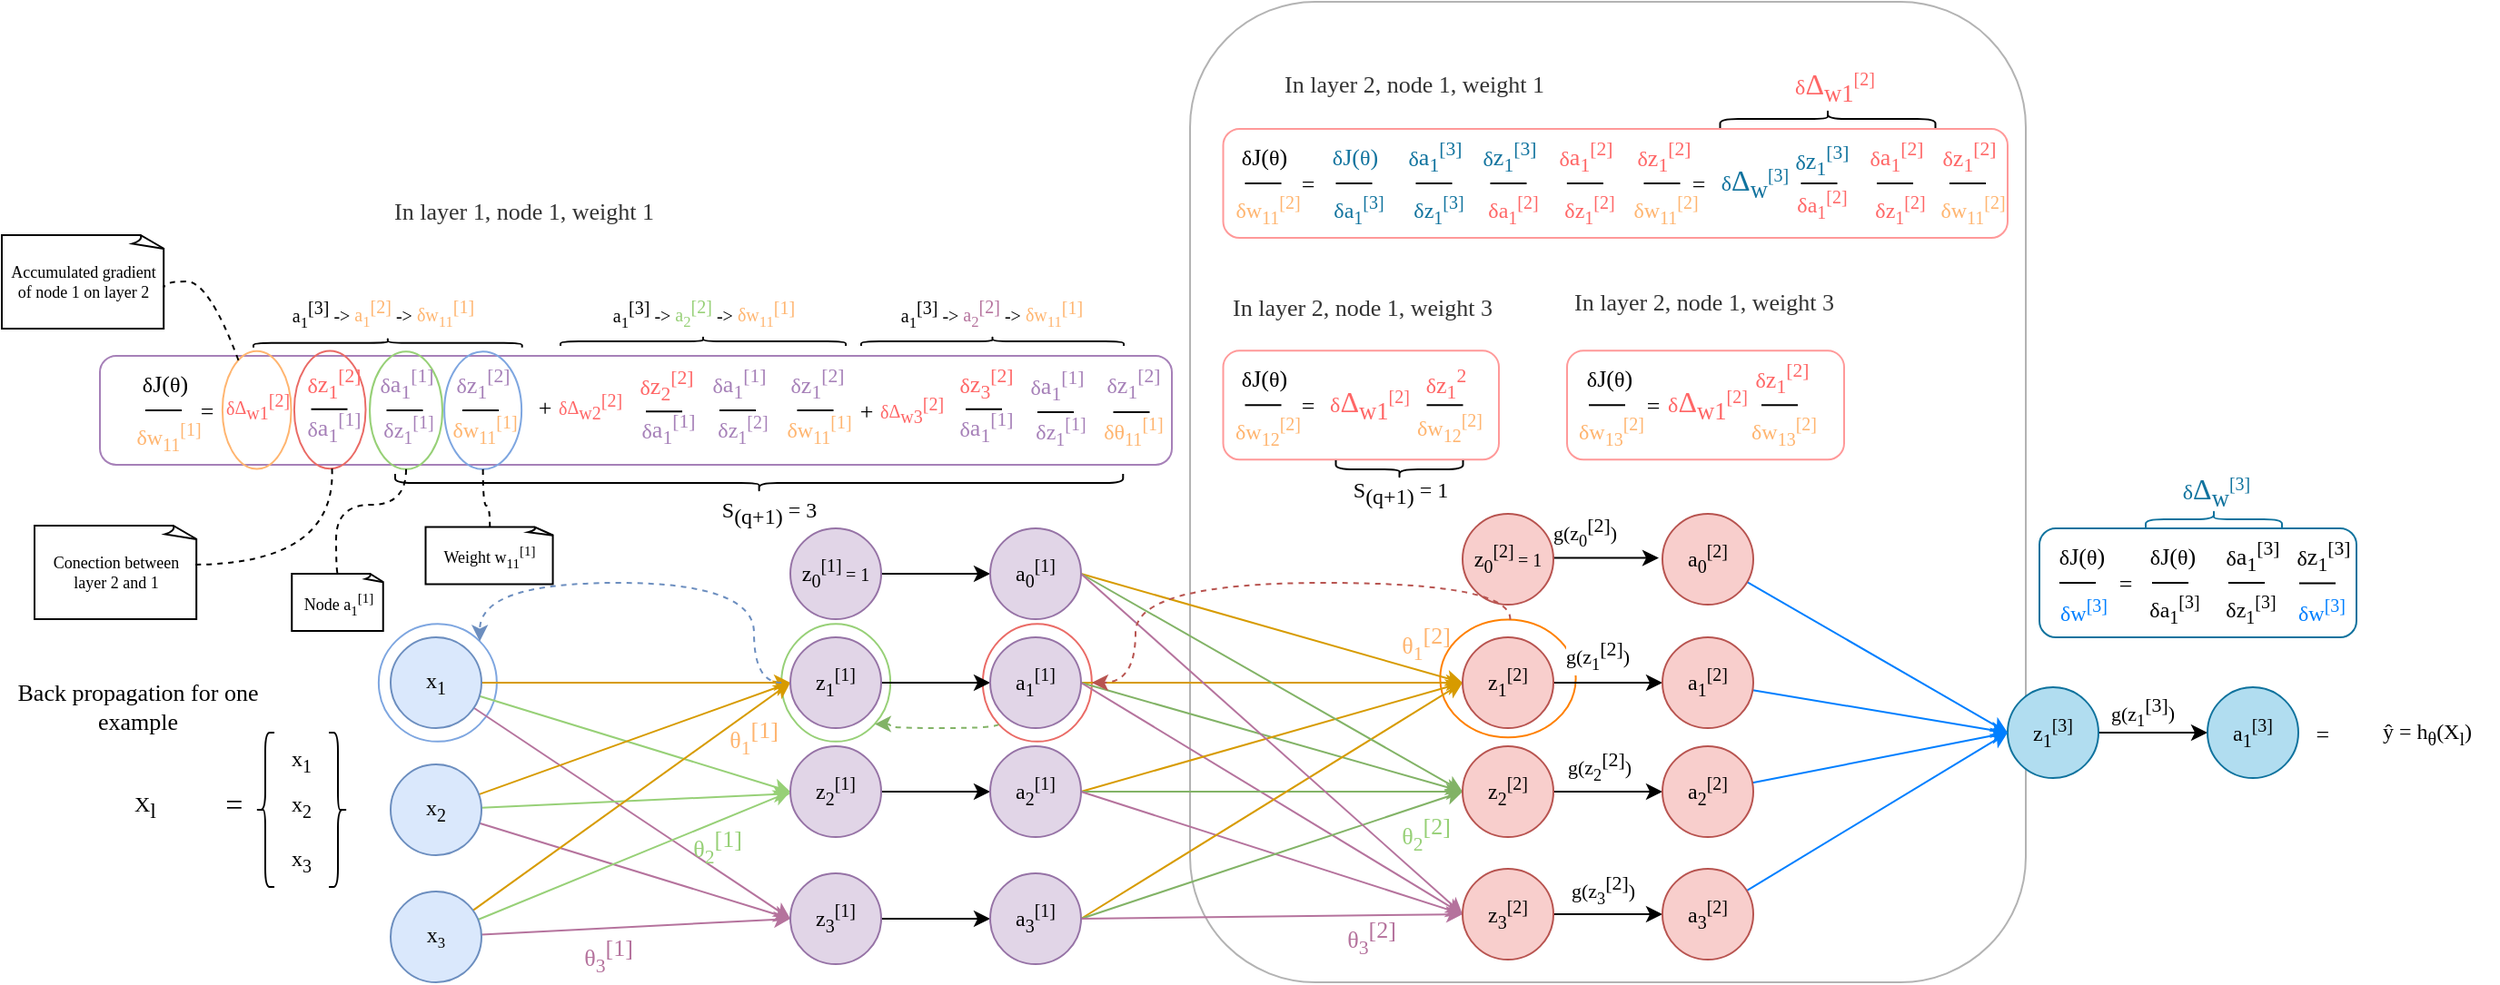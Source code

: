 <mxfile version="18.0.3" type="device"><diagram id="PKvqKrYOPWQLcn9IErmv" name="Page-1"><mxGraphModel dx="1140" dy="1643" grid="1" gridSize="10" guides="1" tooltips="1" connect="1" arrows="1" fold="1" page="1" pageScale="1" pageWidth="827" pageHeight="1169" math="0" shadow="0"><root><mxCell id="0"/><mxCell id="1" parent="0"/><mxCell id="2MldqmGB6cnDpqruOhsN-171" value="" style="rounded=1;whiteSpace=wrap;html=1;labelBackgroundColor=none;fontFamily=Lucida Console;fontSize=13;fontColor=#8F8F8F;strokeColor=#B3B3B3;fillColor=none;" parent="1" vertex="1"><mxGeometry x="580" y="-150" width="460" height="540" as="geometry"/></mxCell><mxCell id="2MldqmGB6cnDpqruOhsN-38" value="" style="rounded=1;whiteSpace=wrap;html=1;fontFamily=Lucida Console;fontSize=13;fontColor=#FF6666;fillColor=none;strokeColor=#A680B8;" parent="1" vertex="1"><mxGeometry x="-20" y="45" width="590" height="60" as="geometry"/></mxCell><mxCell id="ghStT5LYLCmetFhkZyxV-13" value="" style="ellipse;whiteSpace=wrap;html=1;fontColor=#FF6666;rotation=90;fillColor=none;strokeColor=#EA6B66;" parent="1" vertex="1"><mxGeometry x="74.16" y="55.03" width="64.87" height="39.31" as="geometry"/></mxCell><mxCell id="ghStT5LYLCmetFhkZyxV-18" value="" style="ellipse;whiteSpace=wrap;html=1;fontColor=#FF6666;rotation=90;fillColor=none;strokeColor=#97D077;" parent="1" vertex="1"><mxGeometry x="116.07" y="55" width="64.87" height="40" as="geometry"/></mxCell><mxCell id="ghStT5LYLCmetFhkZyxV-21" value="" style="ellipse;whiteSpace=wrap;html=1;fontColor=#FF6666;rotation=90;fillColor=none;strokeColor=#7EA6E0;" parent="1" vertex="1"><mxGeometry x="158.38" y="53.75" width="64.87" height="42.5" as="geometry"/></mxCell><mxCell id="ghStT5LYLCmetFhkZyxV-24" value="" style="ellipse;whiteSpace=wrap;html=1;fontColor=#FF6666;rotation=90;fillColor=none;strokeColor=#FFB570;" parent="1" vertex="1"><mxGeometry x="33.92" y="55.92" width="64.87" height="37.84" as="geometry"/></mxCell><mxCell id="ghStT5LYLCmetFhkZyxV-32" value="" style="ellipse;whiteSpace=wrap;html=1;fontColor=#FF6666;rotation=90;fillColor=none;strokeColor=#7EA6E0;" parent="1" vertex="1"><mxGeometry x="133.5" y="192.5" width="64.87" height="65" as="geometry"/></mxCell><mxCell id="ghStT5LYLCmetFhkZyxV-30" value="" style="ellipse;whiteSpace=wrap;html=1;fontColor=#FF6666;rotation=90;fillColor=none;strokeColor=#97D077;" parent="1" vertex="1"><mxGeometry x="352.63" y="195" width="64.87" height="60" as="geometry"/></mxCell><mxCell id="ghStT5LYLCmetFhkZyxV-28" value="" style="ellipse;whiteSpace=wrap;html=1;fontColor=#FF6666;rotation=90;fillColor=none;strokeColor=#EA6B66;" parent="1" vertex="1"><mxGeometry x="463.5" y="195" width="64.87" height="60" as="geometry"/></mxCell><mxCell id="ghStT5LYLCmetFhkZyxV-27" value="" style="ellipse;whiteSpace=wrap;html=1;fontColor=#FF6666;rotation=90;fillColor=none;strokeColor=#FF8000;" parent="1" vertex="1"><mxGeometry x="722.56" y="185.37" width="64.87" height="74.63" as="geometry"/></mxCell><mxCell id="XyQh4mDAzlpKuKdFP7SK-7" style="rounded=0;orthogonalLoop=1;jettySize=auto;html=1;entryX=0;entryY=0.5;entryDx=0;entryDy=0;fontFamily=Lucida Console;fillColor=#ffe6cc;strokeColor=#d79b00;" parent="1" source="XyQh4mDAzlpKuKdFP7SK-1" target="XyQh4mDAzlpKuKdFP7SK-6" edge="1"><mxGeometry relative="1" as="geometry"/></mxCell><mxCell id="XyQh4mDAzlpKuKdFP7SK-15" style="edgeStyle=none;rounded=0;orthogonalLoop=1;jettySize=auto;html=1;entryX=0;entryY=0.5;entryDx=0;entryDy=0;fontFamily=Lucida Console;fillColor=#e1d5e7;strokeColor=#97D077;" parent="1" source="XyQh4mDAzlpKuKdFP7SK-1" target="XyQh4mDAzlpKuKdFP7SK-13" edge="1"><mxGeometry relative="1" as="geometry"/></mxCell><mxCell id="XyQh4mDAzlpKuKdFP7SK-19" style="edgeStyle=none;rounded=0;orthogonalLoop=1;jettySize=auto;html=1;entryX=0;entryY=0.5;entryDx=0;entryDy=0;fontFamily=Lucida Console;fillColor=#f5f5f5;strokeColor=#B5739D;" parent="1" source="XyQh4mDAzlpKuKdFP7SK-1" target="XyQh4mDAzlpKuKdFP7SK-14" edge="1"><mxGeometry relative="1" as="geometry"/></mxCell><mxCell id="XyQh4mDAzlpKuKdFP7SK-1" value="x&lt;sub&gt;1&lt;/sub&gt;" style="ellipse;whiteSpace=wrap;html=1;aspect=fixed;fillColor=#dae8fc;strokeColor=#6c8ebf;fontFamily=Lucida Console;" parent="1" vertex="1"><mxGeometry x="140" y="200" width="50" height="50" as="geometry"/></mxCell><mxCell id="XyQh4mDAzlpKuKdFP7SK-8" style="edgeStyle=none;rounded=0;orthogonalLoop=1;jettySize=auto;html=1;entryX=0;entryY=0.5;entryDx=0;entryDy=0;fontFamily=Lucida Console;fillColor=#ffe6cc;strokeColor=#d79b00;" parent="1" source="XyQh4mDAzlpKuKdFP7SK-3" target="XyQh4mDAzlpKuKdFP7SK-6" edge="1"><mxGeometry relative="1" as="geometry"/></mxCell><mxCell id="XyQh4mDAzlpKuKdFP7SK-16" style="edgeStyle=none;rounded=0;orthogonalLoop=1;jettySize=auto;html=1;fontFamily=Lucida Console;fillColor=#e1d5e7;strokeColor=#97D077;" parent="1" source="XyQh4mDAzlpKuKdFP7SK-3" target="XyQh4mDAzlpKuKdFP7SK-13" edge="1"><mxGeometry relative="1" as="geometry"/></mxCell><mxCell id="XyQh4mDAzlpKuKdFP7SK-17" style="edgeStyle=none;rounded=0;orthogonalLoop=1;jettySize=auto;html=1;entryX=0;entryY=0.5;entryDx=0;entryDy=0;fontFamily=Lucida Console;fillColor=#f5f5f5;strokeColor=#B5739D;" parent="1" source="XyQh4mDAzlpKuKdFP7SK-3" target="XyQh4mDAzlpKuKdFP7SK-14" edge="1"><mxGeometry relative="1" as="geometry"/></mxCell><mxCell id="XyQh4mDAzlpKuKdFP7SK-3" value="x&lt;sub&gt;2&lt;/sub&gt;" style="ellipse;whiteSpace=wrap;html=1;aspect=fixed;fillColor=#dae8fc;strokeColor=#6c8ebf;fontFamily=Lucida Console;" parent="1" vertex="1"><mxGeometry x="140" y="270" width="50" height="50" as="geometry"/></mxCell><mxCell id="XyQh4mDAzlpKuKdFP7SK-9" style="edgeStyle=none;rounded=0;orthogonalLoop=1;jettySize=auto;html=1;entryX=0;entryY=0.5;entryDx=0;entryDy=0;fontFamily=Lucida Console;fillColor=#ffe6cc;strokeColor=#d79b00;" parent="1" source="XyQh4mDAzlpKuKdFP7SK-4" target="XyQh4mDAzlpKuKdFP7SK-6" edge="1"><mxGeometry relative="1" as="geometry"/></mxCell><mxCell id="XyQh4mDAzlpKuKdFP7SK-18" style="edgeStyle=none;rounded=0;orthogonalLoop=1;jettySize=auto;html=1;entryX=0;entryY=0.5;entryDx=0;entryDy=0;fontFamily=Lucida Console;fillColor=#e1d5e7;strokeColor=#97D077;" parent="1" source="XyQh4mDAzlpKuKdFP7SK-4" target="XyQh4mDAzlpKuKdFP7SK-13" edge="1"><mxGeometry relative="1" as="geometry"/></mxCell><mxCell id="XyQh4mDAzlpKuKdFP7SK-20" style="edgeStyle=none;rounded=0;orthogonalLoop=1;jettySize=auto;html=1;entryX=0;entryY=0.5;entryDx=0;entryDy=0;fontFamily=Lucida Console;fillColor=#f5f5f5;strokeColor=#B5739D;" parent="1" source="XyQh4mDAzlpKuKdFP7SK-4" target="XyQh4mDAzlpKuKdFP7SK-14" edge="1"><mxGeometry relative="1" as="geometry"/></mxCell><mxCell id="XyQh4mDAzlpKuKdFP7SK-4" value="x&lt;span style=&quot;font-size: 10px&quot;&gt;&lt;sub&gt;3&lt;/sub&gt;&lt;/span&gt;" style="ellipse;whiteSpace=wrap;html=1;aspect=fixed;fillColor=#dae8fc;strokeColor=#6c8ebf;fontFamily=Lucida Console;" parent="1" vertex="1"><mxGeometry x="140" y="340" width="50" height="50" as="geometry"/></mxCell><mxCell id="XyQh4mDAzlpKuKdFP7SK-91" style="edgeStyle=none;rounded=0;orthogonalLoop=1;jettySize=auto;html=1;entryX=0;entryY=0.5;entryDx=0;entryDy=0;fontFamily=Lucida Console;fontSize=13;fontColor=#7F00FF;strokeColor=#d79b00;fillColor=#ffe6cc;exitX=1;exitY=0.5;exitDx=0;exitDy=0;" parent="1" source="XyQh4mDAzlpKuKdFP7SK-125" target="XyQh4mDAzlpKuKdFP7SK-56" edge="1"><mxGeometry relative="1" as="geometry"><mxPoint x="510" y="220" as="sourcePoint"/></mxGeometry></mxCell><mxCell id="XyQh4mDAzlpKuKdFP7SK-96" style="edgeStyle=none;rounded=0;orthogonalLoop=1;jettySize=auto;html=1;entryX=0;entryY=0.5;entryDx=0;entryDy=0;fontFamily=Lucida Console;fontSize=13;fontColor=#7F00FF;strokeColor=#82b366;fillColor=#d5e8d4;exitX=1;exitY=0.5;exitDx=0;exitDy=0;" parent="1" source="XyQh4mDAzlpKuKdFP7SK-125" target="XyQh4mDAzlpKuKdFP7SK-57" edge="1"><mxGeometry relative="1" as="geometry"><mxPoint x="510" y="240" as="sourcePoint"/></mxGeometry></mxCell><mxCell id="XyQh4mDAzlpKuKdFP7SK-102" style="edgeStyle=none;rounded=0;orthogonalLoop=1;jettySize=auto;html=1;entryX=0;entryY=0.5;entryDx=0;entryDy=0;fontFamily=Lucida Console;fontSize=13;fontColor=#7F00FF;strokeColor=#B5739D;exitX=1;exitY=0.5;exitDx=0;exitDy=0;" parent="1" source="XyQh4mDAzlpKuKdFP7SK-125" target="XyQh4mDAzlpKuKdFP7SK-58" edge="1"><mxGeometry relative="1" as="geometry"><mxPoint x="480" y="240" as="sourcePoint"/></mxGeometry></mxCell><mxCell id="XyQh4mDAzlpKuKdFP7SK-130" style="edgeStyle=none;rounded=0;orthogonalLoop=1;jettySize=auto;html=1;entryX=0;entryY=0.5;entryDx=0;entryDy=0;fontFamily=Lucida Console;fontSize=13;fontColor=#000000;strokeColor=#000000;" parent="1" source="XyQh4mDAzlpKuKdFP7SK-6" target="XyQh4mDAzlpKuKdFP7SK-125" edge="1"><mxGeometry relative="1" as="geometry"/></mxCell><mxCell id="XyQh4mDAzlpKuKdFP7SK-6" value="z&lt;sub&gt;1&lt;/sub&gt;&lt;sup&gt;[1]&lt;/sup&gt;" style="ellipse;whiteSpace=wrap;html=1;aspect=fixed;fontFamily=Lucida Console;fillColor=#e1d5e7;strokeColor=#9673a6;" parent="1" vertex="1"><mxGeometry x="360" y="200" width="50" height="50" as="geometry"/></mxCell><mxCell id="XyQh4mDAzlpKuKdFP7SK-92" style="edgeStyle=none;rounded=0;orthogonalLoop=1;jettySize=auto;html=1;entryX=0;entryY=0.5;entryDx=0;entryDy=0;fontFamily=Lucida Console;fontSize=13;fontColor=#7F00FF;strokeColor=#d79b00;fillColor=#ffe6cc;exitX=1;exitY=0.5;exitDx=0;exitDy=0;" parent="1" source="XyQh4mDAzlpKuKdFP7SK-126" target="XyQh4mDAzlpKuKdFP7SK-56" edge="1"><mxGeometry relative="1" as="geometry"><mxPoint x="530" y="270" as="sourcePoint"/></mxGeometry></mxCell><mxCell id="XyQh4mDAzlpKuKdFP7SK-98" style="edgeStyle=none;rounded=0;orthogonalLoop=1;jettySize=auto;html=1;fontFamily=Lucida Console;fontSize=13;fontColor=#7F00FF;strokeColor=#82b366;fillColor=#d5e8d4;exitX=1;exitY=0.5;exitDx=0;exitDy=0;" parent="1" source="XyQh4mDAzlpKuKdFP7SK-126" target="XyQh4mDAzlpKuKdFP7SK-57" edge="1"><mxGeometry relative="1" as="geometry"><mxPoint x="520" y="285" as="sourcePoint"/></mxGeometry></mxCell><mxCell id="XyQh4mDAzlpKuKdFP7SK-103" style="edgeStyle=none;rounded=0;orthogonalLoop=1;jettySize=auto;html=1;entryX=0;entryY=0.5;entryDx=0;entryDy=0;fontFamily=Lucida Console;fontSize=13;fontColor=#7F00FF;strokeColor=#B5739D;exitX=1;exitY=0.5;exitDx=0;exitDy=0;" parent="1" source="XyQh4mDAzlpKuKdFP7SK-126" target="XyQh4mDAzlpKuKdFP7SK-58" edge="1"><mxGeometry relative="1" as="geometry"><mxPoint x="520" y="300" as="sourcePoint"/></mxGeometry></mxCell><mxCell id="XyQh4mDAzlpKuKdFP7SK-131" style="edgeStyle=none;rounded=0;orthogonalLoop=1;jettySize=auto;html=1;entryX=0;entryY=0.5;entryDx=0;entryDy=0;fontFamily=Lucida Console;fontSize=13;fontColor=#000000;strokeColor=#000000;" parent="1" source="XyQh4mDAzlpKuKdFP7SK-13" target="XyQh4mDAzlpKuKdFP7SK-126" edge="1"><mxGeometry relative="1" as="geometry"/></mxCell><mxCell id="XyQh4mDAzlpKuKdFP7SK-13" value="z&lt;sub&gt;2&lt;/sub&gt;&lt;sup&gt;[1]&lt;/sup&gt;" style="ellipse;whiteSpace=wrap;html=1;aspect=fixed;fontFamily=Lucida Console;fillColor=#e1d5e7;strokeColor=#9673a6;" parent="1" vertex="1"><mxGeometry x="360" y="260" width="50" height="50" as="geometry"/></mxCell><mxCell id="XyQh4mDAzlpKuKdFP7SK-93" style="edgeStyle=none;rounded=0;orthogonalLoop=1;jettySize=auto;html=1;entryX=0;entryY=0.5;entryDx=0;entryDy=0;fontFamily=Lucida Console;fontSize=13;fontColor=#7F00FF;strokeColor=#d79b00;fillColor=#ffe6cc;exitX=1;exitY=0.5;exitDx=0;exitDy=0;" parent="1" source="XyQh4mDAzlpKuKdFP7SK-127" target="XyQh4mDAzlpKuKdFP7SK-56" edge="1"><mxGeometry relative="1" as="geometry"><mxPoint x="510" y="310" as="sourcePoint"/></mxGeometry></mxCell><mxCell id="XyQh4mDAzlpKuKdFP7SK-99" style="edgeStyle=none;rounded=0;orthogonalLoop=1;jettySize=auto;html=1;entryX=0;entryY=0.5;entryDx=0;entryDy=0;fontFamily=Lucida Console;fontSize=13;fontColor=#7F00FF;strokeColor=#82b366;fillColor=#d5e8d4;exitX=1;exitY=0.5;exitDx=0;exitDy=0;" parent="1" source="XyQh4mDAzlpKuKdFP7SK-127" target="XyQh4mDAzlpKuKdFP7SK-57" edge="1"><mxGeometry relative="1" as="geometry"><mxPoint x="510" y="320" as="sourcePoint"/></mxGeometry></mxCell><mxCell id="XyQh4mDAzlpKuKdFP7SK-104" style="edgeStyle=none;rounded=0;orthogonalLoop=1;jettySize=auto;html=1;entryX=0;entryY=0.5;entryDx=0;entryDy=0;fontFamily=Lucida Console;fontSize=13;fontColor=#7F00FF;strokeColor=#B5739D;exitX=1;exitY=0.5;exitDx=0;exitDy=0;" parent="1" source="XyQh4mDAzlpKuKdFP7SK-127" target="XyQh4mDAzlpKuKdFP7SK-58" edge="1"><mxGeometry relative="1" as="geometry"><mxPoint x="530" y="340" as="sourcePoint"/></mxGeometry></mxCell><mxCell id="XyQh4mDAzlpKuKdFP7SK-132" style="edgeStyle=none;rounded=0;orthogonalLoop=1;jettySize=auto;html=1;entryX=0;entryY=0.5;entryDx=0;entryDy=0;fontFamily=Lucida Console;fontSize=13;fontColor=#000000;strokeColor=#000000;" parent="1" source="XyQh4mDAzlpKuKdFP7SK-14" target="XyQh4mDAzlpKuKdFP7SK-127" edge="1"><mxGeometry relative="1" as="geometry"/></mxCell><mxCell id="XyQh4mDAzlpKuKdFP7SK-14" value="z&lt;sub&gt;3&lt;/sub&gt;&lt;sup&gt;[1]&lt;/sup&gt;" style="ellipse;whiteSpace=wrap;html=1;aspect=fixed;fontFamily=Lucida Console;fillColor=#e1d5e7;strokeColor=#9673a6;" parent="1" vertex="1"><mxGeometry x="360" y="330" width="50" height="50" as="geometry"/></mxCell><mxCell id="XyQh4mDAzlpKuKdFP7SK-90" style="edgeStyle=none;rounded=0;orthogonalLoop=1;jettySize=auto;html=1;entryX=0;entryY=0.5;entryDx=0;entryDy=0;fontFamily=Lucida Console;fontSize=13;fontColor=#7F00FF;strokeColor=#d79b00;fillColor=#ffe6cc;exitX=1;exitY=0.5;exitDx=0;exitDy=0;" parent="1" source="XyQh4mDAzlpKuKdFP7SK-128" target="XyQh4mDAzlpKuKdFP7SK-56" edge="1"><mxGeometry relative="1" as="geometry"><mxPoint x="460" y="160" as="sourcePoint"/></mxGeometry></mxCell><mxCell id="XyQh4mDAzlpKuKdFP7SK-95" style="edgeStyle=none;rounded=0;orthogonalLoop=1;jettySize=auto;html=1;entryX=0;entryY=0.5;entryDx=0;entryDy=0;fontFamily=Lucida Console;fontSize=13;fontColor=#7F00FF;strokeColor=#82b366;fillColor=#d5e8d4;exitX=1;exitY=0.5;exitDx=0;exitDy=0;" parent="1" source="XyQh4mDAzlpKuKdFP7SK-128" target="XyQh4mDAzlpKuKdFP7SK-57" edge="1"><mxGeometry relative="1" as="geometry"><mxPoint x="450" y="180" as="sourcePoint"/></mxGeometry></mxCell><mxCell id="XyQh4mDAzlpKuKdFP7SK-101" style="edgeStyle=none;rounded=0;orthogonalLoop=1;jettySize=auto;html=1;entryX=0;entryY=0.5;entryDx=0;entryDy=0;fontFamily=Lucida Console;fontSize=13;fontColor=#7F00FF;strokeColor=#B5739D;exitX=1;exitY=0.5;exitDx=0;exitDy=0;" parent="1" source="XyQh4mDAzlpKuKdFP7SK-128" target="XyQh4mDAzlpKuKdFP7SK-58" edge="1"><mxGeometry relative="1" as="geometry"><mxPoint x="450" y="190" as="sourcePoint"/></mxGeometry></mxCell><mxCell id="XyQh4mDAzlpKuKdFP7SK-129" style="edgeStyle=none;rounded=0;orthogonalLoop=1;jettySize=auto;html=1;entryX=0;entryY=0.5;entryDx=0;entryDy=0;fontFamily=Lucida Console;fontSize=13;fontColor=#000000;strokeColor=#000000;" parent="1" source="XyQh4mDAzlpKuKdFP7SK-21" target="XyQh4mDAzlpKuKdFP7SK-128" edge="1"><mxGeometry relative="1" as="geometry"/></mxCell><mxCell id="XyQh4mDAzlpKuKdFP7SK-21" value="z&lt;sub&gt;0&lt;/sub&gt;&lt;sup&gt;[1]&lt;/sup&gt;&lt;span style=&quot;font-size: 10px ; line-height: 1.2&quot;&gt;&lt;sub&gt;&amp;nbsp;&lt;/sub&gt;= 1&lt;/span&gt;" style="ellipse;whiteSpace=wrap;html=1;aspect=fixed;fontFamily=Lucida Console;fillColor=#e1d5e7;strokeColor=#9673a6;" parent="1" vertex="1"><mxGeometry x="360" y="140" width="50" height="50" as="geometry"/></mxCell><mxCell id="XyQh4mDAzlpKuKdFP7SK-24" value="&lt;font style=&quot;font-size: 13px;&quot;&gt;θ&lt;sub&gt;2&lt;/sub&gt;&lt;sup style=&quot;font-size: 13px;&quot;&gt;[1]&lt;/sup&gt;&lt;/font&gt;" style="text;html=1;strokeColor=none;fillColor=none;align=center;verticalAlign=middle;whiteSpace=wrap;rounded=0;fontFamily=Lucida Console;fontColor=#97D077;fontSize=13;" parent="1" vertex="1"><mxGeometry x="290" y="300" width="60" height="30" as="geometry"/></mxCell><mxCell id="XyQh4mDAzlpKuKdFP7SK-25" value="&lt;font style=&quot;font-size: 13px;&quot;&gt;θ&lt;sub&gt;3&lt;/sub&gt;&lt;sup style=&quot;font-size: 13px;&quot;&gt;[1]&lt;/sup&gt;&lt;/font&gt;" style="text;html=1;strokeColor=none;fillColor=none;align=center;verticalAlign=middle;whiteSpace=wrap;rounded=0;fontFamily=Lucida Console;fontColor=#B5739D;fontSize=13;" parent="1" vertex="1"><mxGeometry x="230" y="360" width="60" height="30" as="geometry"/></mxCell><mxCell id="XyQh4mDAzlpKuKdFP7SK-53" value="&lt;font style=&quot;font-size: 13px;&quot;&gt;θ&lt;sub&gt;1&lt;/sub&gt;&lt;sup style=&quot;font-size: 13px;&quot;&gt;[1]&lt;/sup&gt;&lt;/font&gt;" style="text;html=1;strokeColor=none;fillColor=none;align=center;verticalAlign=middle;whiteSpace=wrap;rounded=0;fontFamily=Lucida Console;fontSize=13;fontColor=#FFB570;" parent="1" vertex="1"><mxGeometry x="330" y="240" width="20" height="30" as="geometry"/></mxCell><mxCell id="XyQh4mDAzlpKuKdFP7SK-146" style="edgeStyle=none;rounded=0;orthogonalLoop=1;jettySize=auto;html=1;fontFamily=Lucida Console;fontSize=11;fontColor=#000000;strokeColor=#000000;" parent="1" source="XyQh4mDAzlpKuKdFP7SK-56" target="XyQh4mDAzlpKuKdFP7SK-141" edge="1"><mxGeometry relative="1" as="geometry"/></mxCell><mxCell id="XyQh4mDAzlpKuKdFP7SK-150" value="g(z&lt;sub&gt;1&lt;/sub&gt;&lt;sup style=&quot;font-size: 11px&quot;&gt;[2]&lt;/sup&gt;)" style="edgeLabel;html=1;align=center;verticalAlign=middle;resizable=0;points=[];fontSize=11;fontFamily=Lucida Console;fontColor=#000000;" parent="XyQh4mDAzlpKuKdFP7SK-146" vertex="1" connectable="0"><mxGeometry x="-0.219" y="2" relative="1" as="geometry"><mxPoint y="-13" as="offset"/></mxGeometry></mxCell><mxCell id="XyQh4mDAzlpKuKdFP7SK-56" value="z&lt;sub&gt;1&lt;/sub&gt;&lt;sup&gt;[2]&lt;/sup&gt;" style="ellipse;whiteSpace=wrap;html=1;aspect=fixed;fontFamily=Lucida Console;fillColor=#f8cecc;strokeColor=#b85450;" parent="1" vertex="1"><mxGeometry x="730" y="200" width="50" height="50" as="geometry"/></mxCell><mxCell id="XyQh4mDAzlpKuKdFP7SK-147" style="edgeStyle=none;rounded=0;orthogonalLoop=1;jettySize=auto;html=1;fontFamily=Lucida Console;fontSize=11;fontColor=#000000;strokeColor=#000000;" parent="1" source="XyQh4mDAzlpKuKdFP7SK-57" target="XyQh4mDAzlpKuKdFP7SK-142" edge="1"><mxGeometry relative="1" as="geometry"/></mxCell><mxCell id="XyQh4mDAzlpKuKdFP7SK-151" value="g(z&lt;sub&gt;2&lt;/sub&gt;&lt;sup style=&quot;font-size: 11px&quot;&gt;[2]&lt;/sup&gt;)" style="edgeLabel;html=1;align=center;verticalAlign=middle;resizable=0;points=[];fontSize=11;fontFamily=Lucida Console;fontColor=#000000;" parent="XyQh4mDAzlpKuKdFP7SK-147" vertex="1" connectable="0"><mxGeometry x="-0.257" relative="1" as="geometry"><mxPoint x="2" y="-14" as="offset"/></mxGeometry></mxCell><mxCell id="XyQh4mDAzlpKuKdFP7SK-57" value="z&lt;sub&gt;2&lt;/sub&gt;&lt;sup&gt;[2]&lt;/sup&gt;" style="ellipse;whiteSpace=wrap;html=1;aspect=fixed;fontFamily=Lucida Console;fillColor=#f8cecc;strokeColor=#b85450;" parent="1" vertex="1"><mxGeometry x="730" y="260" width="50" height="50" as="geometry"/></mxCell><mxCell id="XyQh4mDAzlpKuKdFP7SK-148" style="edgeStyle=none;rounded=0;orthogonalLoop=1;jettySize=auto;html=1;entryX=0;entryY=0.5;entryDx=0;entryDy=0;fontFamily=Lucida Console;fontSize=11;fontColor=#000000;strokeColor=#000000;" parent="1" source="XyQh4mDAzlpKuKdFP7SK-58" target="XyQh4mDAzlpKuKdFP7SK-143" edge="1"><mxGeometry relative="1" as="geometry"/></mxCell><mxCell id="XyQh4mDAzlpKuKdFP7SK-152" value="g(z&lt;sub&gt;3&lt;/sub&gt;&lt;sup style=&quot;font-size: 11px&quot;&gt;[2]&lt;/sup&gt;)" style="edgeLabel;html=1;align=center;verticalAlign=middle;resizable=0;points=[];fontSize=11;fontFamily=Lucida Console;fontColor=#000000;" parent="XyQh4mDAzlpKuKdFP7SK-148" vertex="1" connectable="0"><mxGeometry x="-0.276" relative="1" as="geometry"><mxPoint x="5" y="-14" as="offset"/></mxGeometry></mxCell><mxCell id="XyQh4mDAzlpKuKdFP7SK-58" value="z&lt;sub&gt;3&lt;/sub&gt;&lt;sup&gt;[2]&lt;/sup&gt;" style="ellipse;whiteSpace=wrap;html=1;aspect=fixed;fontFamily=Lucida Console;fillColor=#f8cecc;strokeColor=#b85450;" parent="1" vertex="1"><mxGeometry x="730" y="327.5" width="50" height="50" as="geometry"/></mxCell><mxCell id="XyQh4mDAzlpKuKdFP7SK-145" style="edgeStyle=none;rounded=0;orthogonalLoop=1;jettySize=auto;html=1;entryX=0;entryY=0.5;entryDx=0;entryDy=0;fontFamily=Lucida Console;fontSize=11;fontColor=#000000;strokeColor=#000000;" parent="1" edge="1"><mxGeometry relative="1" as="geometry"><mxPoint x="778.0" y="156.31" as="sourcePoint"/><mxPoint x="838.0" y="156.31" as="targetPoint"/></mxGeometry></mxCell><mxCell id="XyQh4mDAzlpKuKdFP7SK-149" value="g(z&lt;sub&gt;0&lt;/sub&gt;&lt;sup style=&quot;font-size: 11px&quot;&gt;[2]&lt;/sup&gt;)" style="edgeLabel;html=1;align=center;verticalAlign=middle;resizable=0;points=[];fontSize=11;fontFamily=Lucida Console;fontColor=#000000;" parent="XyQh4mDAzlpKuKdFP7SK-145" vertex="1" connectable="0"><mxGeometry x="-0.291" relative="1" as="geometry"><mxPoint x="-3" y="-15" as="offset"/></mxGeometry></mxCell><mxCell id="XyQh4mDAzlpKuKdFP7SK-59" value="z&lt;sub&gt;0&lt;/sub&gt;&lt;sup&gt;[2]&lt;/sup&gt;&lt;span style=&quot;font-size: 10px ; line-height: 1.2&quot;&gt;&lt;sub&gt;&amp;nbsp;&lt;/sub&gt;= 1&lt;/span&gt;" style="ellipse;whiteSpace=wrap;html=1;aspect=fixed;fontFamily=Lucida Console;fillColor=#f8cecc;strokeColor=#b85450;" parent="1" vertex="1"><mxGeometry x="730" y="132" width="50" height="50" as="geometry"/></mxCell><mxCell id="XyQh4mDAzlpKuKdFP7SK-60" value="X&lt;sub style=&quot;font-size: 12px&quot;&gt;l&lt;/sub&gt;" style="text;html=1;strokeColor=none;fillColor=none;align=center;verticalAlign=middle;whiteSpace=wrap;rounded=0;fontFamily=Lucida Console;fontSize=12;fontColor=#000000;" parent="1" vertex="1"><mxGeometry x="-30" y="277.5" width="70" height="30" as="geometry"/></mxCell><mxCell id="XyQh4mDAzlpKuKdFP7SK-61" value="&lt;font color=&quot;#000000&quot;&gt;=&amp;nbsp;&lt;/font&gt;" style="text;html=1;strokeColor=none;fillColor=none;align=center;verticalAlign=middle;whiteSpace=wrap;rounded=0;fontFamily=Lucida Console;fontSize=17;fontColor=#B5739D;" parent="1" vertex="1"><mxGeometry x="46" y="277.5" width="20" height="30" as="geometry"/></mxCell><mxCell id="XyQh4mDAzlpKuKdFP7SK-62" value="" style="shape=curlyBracket;whiteSpace=wrap;html=1;rounded=1;fontFamily=Lucida Console;fontSize=17;fontColor=#000000;" parent="1" vertex="1"><mxGeometry x="66" y="252.5" width="10" height="85" as="geometry"/></mxCell><mxCell id="XyQh4mDAzlpKuKdFP7SK-64" value="x&lt;sub&gt;1&lt;/sub&gt;" style="text;html=1;strokeColor=none;fillColor=none;align=center;verticalAlign=middle;whiteSpace=wrap;rounded=0;fontFamily=Lucida Console;fontSize=12;fontColor=#000000;" parent="1" vertex="1"><mxGeometry x="76" y="252.5" width="30" height="30" as="geometry"/></mxCell><mxCell id="XyQh4mDAzlpKuKdFP7SK-65" value="x&lt;sub&gt;2&lt;/sub&gt;" style="text;html=1;strokeColor=none;fillColor=none;align=center;verticalAlign=middle;whiteSpace=wrap;rounded=0;fontFamily=Lucida Console;fontSize=12;fontColor=#000000;" parent="1" vertex="1"><mxGeometry x="76" y="277.5" width="30" height="30" as="geometry"/></mxCell><mxCell id="XyQh4mDAzlpKuKdFP7SK-66" value="x&lt;sub&gt;3&lt;/sub&gt;" style="text;html=1;strokeColor=none;fillColor=none;align=center;verticalAlign=middle;whiteSpace=wrap;rounded=0;fontFamily=Lucida Console;fontSize=12;fontColor=#000000;" parent="1" vertex="1"><mxGeometry x="76" y="307.5" width="30" height="30" as="geometry"/></mxCell><mxCell id="XyQh4mDAzlpKuKdFP7SK-67" value="" style="shape=curlyBracket;whiteSpace=wrap;html=1;rounded=1;fontFamily=Lucida Console;fontSize=17;fontColor=#000000;rotation=-180;" parent="1" vertex="1"><mxGeometry x="106" y="252.5" width="10" height="85" as="geometry"/></mxCell><mxCell id="XyQh4mDAzlpKuKdFP7SK-94" value="&lt;font style=&quot;font-size: 13px&quot;&gt;θ&lt;sub&gt;1&lt;/sub&gt;&lt;sup style=&quot;font-size: 13px&quot;&gt;[2]&lt;/sup&gt;&lt;/font&gt;" style="text;html=1;strokeColor=none;fillColor=none;align=center;verticalAlign=middle;whiteSpace=wrap;rounded=0;fontFamily=Lucida Console;fontSize=13;fontColor=#FFB570;" parent="1" vertex="1"><mxGeometry x="700" y="187.5" width="20" height="30" as="geometry"/></mxCell><mxCell id="XyQh4mDAzlpKuKdFP7SK-100" value="&lt;font style=&quot;font-size: 13px&quot;&gt;θ&lt;sub&gt;2&lt;/sub&gt;&lt;sup style=&quot;font-size: 13px&quot;&gt;[2]&lt;/sup&gt;&lt;/font&gt;" style="text;html=1;strokeColor=none;fillColor=none;align=center;verticalAlign=middle;whiteSpace=wrap;rounded=0;fontFamily=Lucida Console;fontColor=#97D077;fontSize=13;" parent="1" vertex="1"><mxGeometry x="690" y="295" width="40" height="25" as="geometry"/></mxCell><mxCell id="XyQh4mDAzlpKuKdFP7SK-105" value="&lt;font style=&quot;font-size: 13px&quot;&gt;θ&lt;sub&gt;3&lt;/sub&gt;&lt;sup style=&quot;font-size: 13px&quot;&gt;[2]&lt;/sup&gt;&lt;/font&gt;" style="text;html=1;strokeColor=none;fillColor=none;align=center;verticalAlign=middle;whiteSpace=wrap;rounded=0;fontFamily=Lucida Console;fontColor=#B5739D;fontSize=13;" parent="1" vertex="1"><mxGeometry x="650" y="350" width="60" height="30" as="geometry"/></mxCell><mxCell id="XyQh4mDAzlpKuKdFP7SK-178" style="edgeStyle=none;rounded=0;orthogonalLoop=1;jettySize=auto;html=1;fontFamily=Lucida Console;fontSize=11;fontColor=#007FFF;strokeColor=#000000;" parent="1" source="XyQh4mDAzlpKuKdFP7SK-113" target="XyQh4mDAzlpKuKdFP7SK-179" edge="1"><mxGeometry relative="1" as="geometry"><mxPoint x="1110" y="252.5" as="targetPoint"/></mxGeometry></mxCell><mxCell id="XyQh4mDAzlpKuKdFP7SK-181" value="&lt;span style=&quot;color: rgb(0 , 0 , 0)&quot;&gt;g(z&lt;sub&gt;1&lt;/sub&gt;&lt;/span&gt;&lt;sup style=&quot;color: rgb(0 , 0 , 0) ; font-size: 11px&quot;&gt;[3]&lt;/sup&gt;&lt;span style=&quot;color: rgb(0 , 0 , 0)&quot;&gt;)&lt;/span&gt;" style="edgeLabel;html=1;align=center;verticalAlign=middle;resizable=0;points=[];fontSize=11;fontFamily=Lucida Console;fontColor=#007FFF;" parent="XyQh4mDAzlpKuKdFP7SK-178" vertex="1" connectable="0"><mxGeometry x="-0.2" y="1" relative="1" as="geometry"><mxPoint y="-11" as="offset"/></mxGeometry></mxCell><mxCell id="XyQh4mDAzlpKuKdFP7SK-113" value="z&lt;sub&gt;1&lt;/sub&gt;&lt;sup&gt;[3]&lt;/sup&gt;" style="ellipse;whiteSpace=wrap;html=1;aspect=fixed;fontFamily=Lucida Console;fillColor=#b1ddf0;strokeColor=#10739E;" parent="1" vertex="1"><mxGeometry x="1030" y="227.5" width="50" height="50" as="geometry"/></mxCell><mxCell id="XyQh4mDAzlpKuKdFP7SK-120" value="Back propagation for one example" style="text;html=1;strokeColor=none;fillColor=none;align=center;verticalAlign=middle;whiteSpace=wrap;rounded=0;fontFamily=Lucida Console;fontSize=13;fontColor=#000000;" parent="1" vertex="1"><mxGeometry x="-74" y="222.5" width="150" height="30" as="geometry"/></mxCell><mxCell id="XyQh4mDAzlpKuKdFP7SK-125" value="a&lt;sub&gt;1&lt;/sub&gt;&lt;sup&gt;[1]&lt;/sup&gt;" style="ellipse;whiteSpace=wrap;html=1;aspect=fixed;fontFamily=Lucida Console;fillColor=#e1d5e7;strokeColor=#9673a6;" parent="1" vertex="1"><mxGeometry x="470" y="200" width="50" height="50" as="geometry"/></mxCell><mxCell id="XyQh4mDAzlpKuKdFP7SK-126" value="a&lt;sub&gt;2&lt;/sub&gt;&lt;sup&gt;[1]&lt;/sup&gt;" style="ellipse;whiteSpace=wrap;html=1;aspect=fixed;fontFamily=Lucida Console;fillColor=#e1d5e7;strokeColor=#9673a6;" parent="1" vertex="1"><mxGeometry x="470" y="260" width="50" height="50" as="geometry"/></mxCell><mxCell id="XyQh4mDAzlpKuKdFP7SK-127" value="a&lt;sub&gt;3&lt;/sub&gt;&lt;sup&gt;[1]&lt;/sup&gt;" style="ellipse;whiteSpace=wrap;html=1;aspect=fixed;fontFamily=Lucida Console;fillColor=#e1d5e7;strokeColor=#9673a6;" parent="1" vertex="1"><mxGeometry x="470" y="330" width="50" height="50" as="geometry"/></mxCell><mxCell id="XyQh4mDAzlpKuKdFP7SK-128" value="a&lt;sub&gt;0&lt;/sub&gt;&lt;sup&gt;[1]&lt;/sup&gt;" style="ellipse;whiteSpace=wrap;html=1;aspect=fixed;fontFamily=Lucida Console;fillColor=#e1d5e7;strokeColor=#9673a6;" parent="1" vertex="1"><mxGeometry x="470" y="140" width="50" height="50" as="geometry"/></mxCell><mxCell id="XyQh4mDAzlpKuKdFP7SK-155" style="edgeStyle=none;rounded=0;orthogonalLoop=1;jettySize=auto;html=1;entryX=0;entryY=0.5;entryDx=0;entryDy=0;fontFamily=Lucida Console;fontSize=11;fontColor=#000000;strokeColor=#007FFF;fillColor=#1ba1e2;" parent="1" source="XyQh4mDAzlpKuKdFP7SK-141" target="XyQh4mDAzlpKuKdFP7SK-113" edge="1"><mxGeometry relative="1" as="geometry"/></mxCell><mxCell id="XyQh4mDAzlpKuKdFP7SK-141" value="a&lt;sub&gt;1&lt;/sub&gt;&lt;sup&gt;[2]&lt;/sup&gt;" style="ellipse;whiteSpace=wrap;html=1;aspect=fixed;fontFamily=Lucida Console;fillColor=#f8cecc;strokeColor=#b85450;" parent="1" vertex="1"><mxGeometry x="840" y="200" width="50" height="50" as="geometry"/></mxCell><mxCell id="XyQh4mDAzlpKuKdFP7SK-156" style="edgeStyle=none;rounded=0;orthogonalLoop=1;jettySize=auto;html=1;entryX=0;entryY=0.5;entryDx=0;entryDy=0;fontFamily=Lucida Console;fontSize=11;fontColor=#000000;strokeColor=#007FFF;fillColor=#1ba1e2;" parent="1" source="XyQh4mDAzlpKuKdFP7SK-142" target="XyQh4mDAzlpKuKdFP7SK-113" edge="1"><mxGeometry relative="1" as="geometry"/></mxCell><mxCell id="XyQh4mDAzlpKuKdFP7SK-142" value="a&lt;sub&gt;2&lt;/sub&gt;&lt;sup&gt;[2]&lt;/sup&gt;" style="ellipse;whiteSpace=wrap;html=1;aspect=fixed;fontFamily=Lucida Console;fillColor=#f8cecc;strokeColor=#b85450;" parent="1" vertex="1"><mxGeometry x="840" y="260" width="50" height="50" as="geometry"/></mxCell><mxCell id="XyQh4mDAzlpKuKdFP7SK-157" style="edgeStyle=none;rounded=0;orthogonalLoop=1;jettySize=auto;html=1;entryX=0;entryY=0.5;entryDx=0;entryDy=0;fontFamily=Lucida Console;fontSize=11;fontColor=#000000;strokeColor=#007FFF;fillColor=#1ba1e2;" parent="1" source="XyQh4mDAzlpKuKdFP7SK-143" target="XyQh4mDAzlpKuKdFP7SK-113" edge="1"><mxGeometry relative="1" as="geometry"/></mxCell><mxCell id="XyQh4mDAzlpKuKdFP7SK-143" value="a&lt;sub&gt;3&lt;/sub&gt;&lt;sup&gt;[2]&lt;/sup&gt;" style="ellipse;whiteSpace=wrap;html=1;aspect=fixed;fontFamily=Lucida Console;fillColor=#f8cecc;strokeColor=#b85450;" parent="1" vertex="1"><mxGeometry x="840" y="327.5" width="50" height="50" as="geometry"/></mxCell><mxCell id="XyQh4mDAzlpKuKdFP7SK-154" style="edgeStyle=none;rounded=0;orthogonalLoop=1;jettySize=auto;html=1;entryX=0;entryY=0.5;entryDx=0;entryDy=0;fontFamily=Lucida Console;fontSize=11;fontColor=#000000;strokeColor=#007FFF;fillColor=#1ba1e2;" parent="1" source="XyQh4mDAzlpKuKdFP7SK-144" target="XyQh4mDAzlpKuKdFP7SK-113" edge="1"><mxGeometry relative="1" as="geometry"/></mxCell><mxCell id="XyQh4mDAzlpKuKdFP7SK-144" value="a&lt;sub&gt;0&lt;/sub&gt;&lt;sup&gt;[2]&lt;/sup&gt;" style="ellipse;whiteSpace=wrap;html=1;aspect=fixed;fontFamily=Lucida Console;fillColor=#f8cecc;strokeColor=#b85450;" parent="1" vertex="1"><mxGeometry x="840" y="132" width="50" height="50" as="geometry"/></mxCell><mxCell id="XyQh4mDAzlpKuKdFP7SK-179" value="a&lt;sub&gt;1&lt;/sub&gt;&lt;sup&gt;[3]&lt;/sup&gt;" style="ellipse;whiteSpace=wrap;html=1;aspect=fixed;fontFamily=Lucida Console;fillColor=#b1ddf0;strokeColor=#10739E;" parent="1" vertex="1"><mxGeometry x="1140" y="227.5" width="50" height="50" as="geometry"/></mxCell><mxCell id="XyQh4mDAzlpKuKdFP7SK-182" value="&lt;font color=&quot;#000000&quot; style=&quot;font-size: 13px;&quot;&gt;=&amp;nbsp;&lt;/font&gt;" style="text;html=1;strokeColor=none;fillColor=none;align=center;verticalAlign=middle;whiteSpace=wrap;rounded=0;fontFamily=Lucida Console;fontSize=13;fontColor=#B5739D;" parent="1" vertex="1"><mxGeometry x="1200" y="237.5" width="10" height="30" as="geometry"/></mxCell><mxCell id="2MldqmGB6cnDpqruOhsN-15" value="" style="rounded=1;whiteSpace=wrap;html=1;fontFamily=Lucida Console;fontSize=13;fontColor=#007FFF;fillColor=none;strokeColor=#10739E;" parent="1" vertex="1"><mxGeometry x="1047.5" y="140" width="174.5" height="60" as="geometry"/></mxCell><mxCell id="2MldqmGB6cnDpqruOhsN-1" value="&lt;span&gt;δ&lt;/span&gt;&lt;span style=&quot;font-size: 13px&quot;&gt;J(&lt;/span&gt;&lt;span&gt;θ&lt;/span&gt;&lt;span style=&quot;font-size: 13px&quot;&gt;)&lt;/span&gt;&amp;nbsp;" style="text;html=1;strokeColor=none;fillColor=none;align=center;verticalAlign=middle;whiteSpace=wrap;rounded=0;fontFamily=Lucida Console;" parent="1" vertex="1"><mxGeometry x="1054.5" y="140" width="35" height="30" as="geometry"/></mxCell><mxCell id="2MldqmGB6cnDpqruOhsN-3" value="" style="endArrow=none;html=1;rounded=0;fontFamily=Lucida Console;fontSize=13;fontColor=#000000;" parent="1" edge="1"><mxGeometry width="50" height="50" relative="1" as="geometry"><mxPoint x="1058.5" y="170" as="sourcePoint"/><mxPoint x="1078.5" y="170" as="targetPoint"/></mxGeometry></mxCell><mxCell id="2MldqmGB6cnDpqruOhsN-4" value="&lt;span&gt;δ&lt;/span&gt;w&lt;sup&gt;[3]&lt;/sup&gt;" style="text;html=1;strokeColor=none;fillColor=none;align=center;verticalAlign=middle;whiteSpace=wrap;rounded=0;fontColor=#007FFF;fontFamily=Lucida Console;" parent="1" vertex="1"><mxGeometry x="1062" y="170" width="20" height="30" as="geometry"/></mxCell><mxCell id="2MldqmGB6cnDpqruOhsN-5" value="&lt;span&gt;δ&lt;/span&gt;&lt;span style=&quot;font-size: 13px&quot;&gt;J(&lt;/span&gt;&lt;span&gt;θ&lt;/span&gt;&lt;span style=&quot;font-size: 13px&quot;&gt;)&lt;/span&gt;&amp;nbsp;" style="text;html=1;strokeColor=none;fillColor=none;align=center;verticalAlign=middle;whiteSpace=wrap;rounded=0;fontFamily=Lucida Console;" parent="1" vertex="1"><mxGeometry x="1104.5" y="140" width="35" height="30" as="geometry"/></mxCell><mxCell id="2MldqmGB6cnDpqruOhsN-6" value="" style="endArrow=none;html=1;rounded=0;fontFamily=Lucida Console;fontSize=13;fontColor=#000000;" parent="1" edge="1"><mxGeometry width="50" height="50" relative="1" as="geometry"><mxPoint x="1109.5" y="170" as="sourcePoint"/><mxPoint x="1129.5" y="170" as="targetPoint"/></mxGeometry></mxCell><mxCell id="2MldqmGB6cnDpqruOhsN-7" value="δa&lt;sub&gt;1&lt;/sub&gt;&lt;sup&gt;[3]&lt;/sup&gt;" style="text;html=1;strokeColor=none;fillColor=none;align=center;verticalAlign=middle;whiteSpace=wrap;rounded=0;fontFamily=Lucida Console;" parent="1" vertex="1"><mxGeometry x="1112" y="170" width="20" height="30" as="geometry"/></mxCell><mxCell id="2MldqmGB6cnDpqruOhsN-8" value="=" style="text;html=1;strokeColor=none;fillColor=none;align=center;verticalAlign=middle;whiteSpace=wrap;rounded=0;fontFamily=Lucida Console;fontSize=13;fontColor=#000000;" parent="1" vertex="1"><mxGeometry x="1089.5" y="160" width="10" height="20" as="geometry"/></mxCell><mxCell id="2MldqmGB6cnDpqruOhsN-9" value="δ&lt;span style=&quot;font-size: 13px&quot;&gt;a&lt;sub&gt;1&lt;/sub&gt;&lt;sup&gt;[3]&lt;/sup&gt;&lt;/span&gt;&amp;nbsp;" style="text;html=1;strokeColor=none;fillColor=none;align=center;verticalAlign=middle;whiteSpace=wrap;rounded=0;fontFamily=Lucida Console;" parent="1" vertex="1"><mxGeometry x="1148.5" y="140" width="35" height="30" as="geometry"/></mxCell><mxCell id="2MldqmGB6cnDpqruOhsN-10" value="" style="endArrow=none;html=1;rounded=0;fontFamily=Lucida Console;fontSize=13;fontColor=#000000;" parent="1" edge="1"><mxGeometry width="50" height="50" relative="1" as="geometry"><mxPoint x="1151.5" y="170" as="sourcePoint"/><mxPoint x="1171.5" y="170" as="targetPoint"/></mxGeometry></mxCell><mxCell id="2MldqmGB6cnDpqruOhsN-11" value="δz&lt;sub&gt;1&lt;/sub&gt;&lt;sup&gt;[3]&lt;/sup&gt;" style="text;html=1;strokeColor=none;fillColor=none;align=center;verticalAlign=middle;whiteSpace=wrap;rounded=0;fontFamily=Lucida Console;" parent="1" vertex="1"><mxGeometry x="1154" y="170" width="20" height="30" as="geometry"/></mxCell><mxCell id="2MldqmGB6cnDpqruOhsN-12" value="δ&lt;span style=&quot;font-size: 13px&quot;&gt;z&lt;sub&gt;1&lt;/sub&gt;&lt;sup&gt;[3]&lt;/sup&gt;&lt;/span&gt;&amp;nbsp;" style="text;html=1;strokeColor=none;fillColor=none;align=center;verticalAlign=middle;whiteSpace=wrap;rounded=0;fontFamily=Lucida Console;" parent="1" vertex="1"><mxGeometry x="1187.5" y="140.25" width="35" height="30" as="geometry"/></mxCell><mxCell id="2MldqmGB6cnDpqruOhsN-13" value="" style="endArrow=none;html=1;rounded=0;fontFamily=Lucida Console;fontSize=13;fontColor=#000000;" parent="1" edge="1"><mxGeometry width="50" height="50" relative="1" as="geometry"><mxPoint x="1190.5" y="170.25" as="sourcePoint"/><mxPoint x="1210.5" y="170.25" as="targetPoint"/></mxGeometry></mxCell><mxCell id="2MldqmGB6cnDpqruOhsN-14" value="&lt;span&gt;δw&lt;/span&gt;&lt;sup&gt;[3]&lt;/sup&gt;" style="text;html=1;strokeColor=none;fillColor=none;align=center;verticalAlign=middle;whiteSpace=wrap;rounded=0;fontColor=#007FFF;fontFamily=Lucida Console;" parent="1" vertex="1"><mxGeometry x="1193" y="170.25" width="20" height="30" as="geometry"/></mxCell><mxCell id="2MldqmGB6cnDpqruOhsN-16" value="" style="rounded=1;whiteSpace=wrap;html=1;fontFamily=Lucida Console;fontSize=13;fontColor=#FF6666;fillColor=none;strokeColor=#FF9999;" parent="1" vertex="1"><mxGeometry x="598.25" y="-80" width="431.75" height="60" as="geometry"/></mxCell><mxCell id="2MldqmGB6cnDpqruOhsN-17" value="&lt;span&gt;δ&lt;/span&gt;&lt;span style=&quot;font-size: 13px&quot;&gt;J(&lt;/span&gt;&lt;span&gt;θ&lt;/span&gt;&lt;span style=&quot;font-size: 13px&quot;&gt;)&lt;/span&gt;&amp;nbsp;" style="text;html=1;strokeColor=none;fillColor=none;align=center;verticalAlign=middle;whiteSpace=wrap;rounded=0;fontFamily=Lucida Console;" parent="1" vertex="1"><mxGeometry x="605.25" y="-80" width="35" height="30" as="geometry"/></mxCell><mxCell id="2MldqmGB6cnDpqruOhsN-18" value="" style="endArrow=none;html=1;rounded=0;fontFamily=Lucida Console;fontSize=13;fontColor=#000000;" parent="1" edge="1"><mxGeometry width="50" height="50" relative="1" as="geometry"><mxPoint x="610.25" y="-50" as="sourcePoint"/><mxPoint x="630.25" y="-50" as="targetPoint"/></mxGeometry></mxCell><mxCell id="2MldqmGB6cnDpqruOhsN-19" value="δw&lt;sub&gt;11&lt;/sub&gt;&lt;sup&gt;[2]&lt;/sup&gt;" style="text;html=1;strokeColor=none;fillColor=none;align=center;verticalAlign=middle;whiteSpace=wrap;rounded=0;fontColor=#FFB570;fontFamily=Lucida Console;" parent="1" vertex="1"><mxGeometry x="612.75" y="-50" width="20" height="30" as="geometry"/></mxCell><mxCell id="2MldqmGB6cnDpqruOhsN-20" value="&lt;span&gt;δ&lt;/span&gt;&lt;span style=&quot;font-size: 13px&quot;&gt;J(&lt;/span&gt;&lt;span&gt;θ&lt;/span&gt;&lt;span style=&quot;font-size: 13px&quot;&gt;)&lt;/span&gt;&amp;nbsp;" style="text;html=1;strokeColor=none;fillColor=none;align=center;verticalAlign=middle;whiteSpace=wrap;rounded=0;fontFamily=Lucida Console;fontColor=#10739E;" parent="1" vertex="1"><mxGeometry x="655.25" y="-80" width="35" height="30" as="geometry"/></mxCell><mxCell id="2MldqmGB6cnDpqruOhsN-21" value="" style="endArrow=none;html=1;rounded=0;fontFamily=Lucida Console;fontSize=13;fontColor=#000000;" parent="1" edge="1"><mxGeometry width="50" height="50" relative="1" as="geometry"><mxPoint x="660.25" y="-50" as="sourcePoint"/><mxPoint x="680.25" y="-50" as="targetPoint"/></mxGeometry></mxCell><mxCell id="2MldqmGB6cnDpqruOhsN-22" value="δa&lt;sub&gt;1&lt;/sub&gt;&lt;sup&gt;[3]&lt;/sup&gt;" style="text;html=1;strokeColor=none;fillColor=none;align=center;verticalAlign=middle;whiteSpace=wrap;rounded=0;fontFamily=Lucida Console;fontColor=#10739E;" parent="1" vertex="1"><mxGeometry x="662.75" y="-50" width="20" height="30" as="geometry"/></mxCell><mxCell id="2MldqmGB6cnDpqruOhsN-23" value="=" style="text;html=1;strokeColor=none;fillColor=none;align=center;verticalAlign=middle;whiteSpace=wrap;rounded=0;fontFamily=Lucida Console;fontSize=13;fontColor=#000000;" parent="1" vertex="1"><mxGeometry x="640.25" y="-60" width="10" height="20" as="geometry"/></mxCell><mxCell id="2MldqmGB6cnDpqruOhsN-24" value="δ&lt;span style=&quot;font-size: 13px&quot;&gt;a&lt;sub&gt;1&lt;/sub&gt;&lt;sup&gt;[3]&lt;/sup&gt;&lt;/span&gt;&amp;nbsp;" style="text;html=1;strokeColor=none;fillColor=none;align=center;verticalAlign=middle;whiteSpace=wrap;rounded=0;fontFamily=Lucida Console;fontColor=#10739E;" parent="1" vertex="1"><mxGeometry x="699.25" y="-80" width="35" height="30" as="geometry"/></mxCell><mxCell id="2MldqmGB6cnDpqruOhsN-25" value="" style="endArrow=none;html=1;rounded=0;fontFamily=Lucida Console;fontSize=13;fontColor=#000000;" parent="1" edge="1"><mxGeometry width="50" height="50" relative="1" as="geometry"><mxPoint x="704.25" y="-50" as="sourcePoint"/><mxPoint x="724.25" y="-50" as="targetPoint"/></mxGeometry></mxCell><mxCell id="2MldqmGB6cnDpqruOhsN-26" value="δz&lt;sub&gt;1&lt;/sub&gt;&lt;sup&gt;[3]&lt;/sup&gt;" style="text;html=1;strokeColor=none;fillColor=none;align=center;verticalAlign=middle;whiteSpace=wrap;rounded=0;fontFamily=Lucida Console;fontColor=#10739E;" parent="1" vertex="1"><mxGeometry x="706.75" y="-50" width="20" height="30" as="geometry"/></mxCell><mxCell id="2MldqmGB6cnDpqruOhsN-27" value="δ&lt;span style=&quot;font-size: 13px&quot;&gt;z&lt;sub&gt;1&lt;/sub&gt;&lt;sup&gt;[3]&lt;/sup&gt;&lt;/span&gt;&amp;nbsp;" style="text;html=1;strokeColor=none;fillColor=none;align=center;verticalAlign=middle;whiteSpace=wrap;rounded=0;fontFamily=Lucida Console;fontColor=#10739E;" parent="1" vertex="1"><mxGeometry x="740.25" y="-80" width="35" height="30" as="geometry"/></mxCell><mxCell id="2MldqmGB6cnDpqruOhsN-28" value="" style="endArrow=none;html=1;rounded=0;fontFamily=Lucida Console;fontSize=13;fontColor=#000000;" parent="1" edge="1"><mxGeometry width="50" height="50" relative="1" as="geometry"><mxPoint x="745.25" y="-50" as="sourcePoint"/><mxPoint x="765.25" y="-50" as="targetPoint"/></mxGeometry></mxCell><mxCell id="2MldqmGB6cnDpqruOhsN-29" value="&lt;span&gt;δ&lt;/span&gt;a&lt;sub&gt;1&lt;/sub&gt;&lt;sup&gt;[2]&lt;/sup&gt;" style="text;html=1;strokeColor=none;fillColor=none;align=center;verticalAlign=middle;whiteSpace=wrap;rounded=0;fontColor=#FF6666;fontFamily=Lucida Console;" parent="1" vertex="1"><mxGeometry x="747.75" y="-50" width="20" height="30" as="geometry"/></mxCell><mxCell id="2MldqmGB6cnDpqruOhsN-30" value="δ&lt;span style=&quot;font-size: medium;&quot;&gt;Δ&lt;sub&gt;w&lt;/sub&gt;&lt;/span&gt;&lt;sup&gt;[3]&lt;/sup&gt;" style="text;html=1;strokeColor=none;fillColor=none;align=center;verticalAlign=middle;whiteSpace=wrap;rounded=0;fontColor=#10739E;fontFamily=Lucida Console;" parent="1" vertex="1"><mxGeometry x="1135" y="105" width="20" height="30" as="geometry"/></mxCell><mxCell id="2MldqmGB6cnDpqruOhsN-31" value="δ&lt;span style=&quot;font-size: 13px&quot;&gt;a&lt;sub&gt;1&lt;/sub&gt;&lt;sup&gt;[2]&lt;/sup&gt;&lt;/span&gt;&amp;nbsp;" style="text;html=1;strokeColor=none;fillColor=none;align=center;verticalAlign=middle;whiteSpace=wrap;rounded=0;fontFamily=Lucida Console;fontColor=#FF6666;" parent="1" vertex="1"><mxGeometry x="782.43" y="-80" width="35" height="30" as="geometry"/></mxCell><mxCell id="2MldqmGB6cnDpqruOhsN-32" value="" style="endArrow=none;html=1;rounded=0;fontFamily=Lucida Console;fontSize=13;fontColor=#000000;" parent="1" edge="1"><mxGeometry width="50" height="50" relative="1" as="geometry"><mxPoint x="787.43" y="-50" as="sourcePoint"/><mxPoint x="807.43" y="-50" as="targetPoint"/></mxGeometry></mxCell><mxCell id="2MldqmGB6cnDpqruOhsN-33" value="δz&lt;sub&gt;1&lt;/sub&gt;&lt;sup&gt;[2]&lt;/sup&gt;" style="text;html=1;strokeColor=none;fillColor=none;align=center;verticalAlign=middle;whiteSpace=wrap;rounded=0;fontColor=#FF6666;fontFamily=Lucida Console;" parent="1" vertex="1"><mxGeometry x="789.93" y="-50" width="20" height="30" as="geometry"/></mxCell><mxCell id="2MldqmGB6cnDpqruOhsN-34" value="In layer 2, node 1, weight 1" style="text;html=1;strokeColor=none;fillColor=none;align=center;verticalAlign=middle;whiteSpace=wrap;rounded=0;labelBackgroundColor=none;fontFamily=Lucida Console;fontSize=13;fontColor=#333333;" parent="1" vertex="1"><mxGeometry x="604.37" y="-120" width="198.75" height="30" as="geometry"/></mxCell><mxCell id="2MldqmGB6cnDpqruOhsN-35" value="δ&lt;span style=&quot;font-size: 13px&quot;&gt;z&lt;/span&gt;&lt;span style=&quot;font-size: 13px&quot;&gt;&lt;sub&gt;1&lt;/sub&gt;&lt;sup&gt;[2]&lt;/sup&gt;&lt;/span&gt;&amp;nbsp;" style="text;html=1;strokeColor=none;fillColor=none;align=center;verticalAlign=middle;whiteSpace=wrap;rounded=0;fontFamily=Lucida Console;fontColor=#FF6666;" parent="1" vertex="1"><mxGeometry x="824.75" y="-80" width="35" height="30" as="geometry"/></mxCell><mxCell id="2MldqmGB6cnDpqruOhsN-36" value="" style="endArrow=none;html=1;rounded=0;fontFamily=Lucida Console;fontSize=13;fontColor=#000000;" parent="1" edge="1"><mxGeometry width="50" height="50" relative="1" as="geometry"><mxPoint x="829.75" y="-50" as="sourcePoint"/><mxPoint x="849.75" y="-50" as="targetPoint"/></mxGeometry></mxCell><mxCell id="2MldqmGB6cnDpqruOhsN-37" value="&lt;span style=&quot;color: rgb(255 , 181 , 112)&quot;&gt;δw&lt;sub&gt;11&lt;/sub&gt;&lt;/span&gt;&lt;sup style=&quot;color: rgb(255 , 181 , 112)&quot;&gt;[2]&lt;/sup&gt;" style="text;html=1;strokeColor=none;fillColor=none;align=center;verticalAlign=middle;whiteSpace=wrap;rounded=0;fontColor=#000000;fontFamily=Lucida Console;" parent="1" vertex="1"><mxGeometry x="832.25" y="-50" width="20" height="30" as="geometry"/></mxCell><mxCell id="2MldqmGB6cnDpqruOhsN-39" value="&lt;span&gt;δ&lt;/span&gt;&lt;span style=&quot;font-size: 13px&quot;&gt;J(&lt;/span&gt;&lt;span&gt;θ&lt;/span&gt;&lt;span style=&quot;font-size: 13px&quot;&gt;)&lt;/span&gt;&amp;nbsp;" style="text;html=1;strokeColor=none;fillColor=none;align=center;verticalAlign=middle;whiteSpace=wrap;rounded=0;fontFamily=Lucida Console;" parent="1" vertex="1"><mxGeometry y="45" width="35" height="30" as="geometry"/></mxCell><mxCell id="2MldqmGB6cnDpqruOhsN-40" value="" style="endArrow=none;html=1;rounded=0;fontFamily=Lucida Console;fontSize=13;fontColor=#000000;" parent="1" edge="1"><mxGeometry width="50" height="50" relative="1" as="geometry"><mxPoint x="5" y="75" as="sourcePoint"/><mxPoint x="25" y="75" as="targetPoint"/></mxGeometry></mxCell><mxCell id="2MldqmGB6cnDpqruOhsN-41" value="&lt;span&gt;δw&lt;/span&gt;&lt;sub&gt;11&lt;/sub&gt;&lt;sup&gt;[1]&lt;/sup&gt;" style="text;html=1;strokeColor=none;fillColor=none;align=center;verticalAlign=middle;whiteSpace=wrap;rounded=0;fontColor=#FFB570;fontFamily=Lucida Console;" parent="1" vertex="1"><mxGeometry x="7.5" y="75" width="20" height="30" as="geometry"/></mxCell><mxCell id="2MldqmGB6cnDpqruOhsN-45" value="=" style="text;html=1;strokeColor=none;fillColor=none;align=center;verticalAlign=middle;whiteSpace=wrap;rounded=0;fontFamily=Lucida Console;fontSize=13;fontColor=#000000;" parent="1" vertex="1"><mxGeometry x="34" y="65" width="10" height="20" as="geometry"/></mxCell><mxCell id="2MldqmGB6cnDpqruOhsN-59" value="=" style="text;html=1;strokeColor=none;fillColor=none;align=center;verticalAlign=middle;whiteSpace=wrap;rounded=0;fontFamily=Lucida Console;fontSize=13;fontColor=#000000;" parent="1" vertex="1"><mxGeometry x="854.75" y="-60" width="10" height="20" as="geometry"/></mxCell><mxCell id="2MldqmGB6cnDpqruOhsN-60" value="δ&lt;span style=&quot;font-size: medium;&quot;&gt;Δ&lt;sub&gt;w&lt;/sub&gt;&lt;/span&gt;&lt;sup&gt;[3]&lt;/sup&gt;" style="text;html=1;strokeColor=none;fillColor=none;align=center;verticalAlign=middle;whiteSpace=wrap;rounded=0;fontColor=#10739E;fontFamily=Lucida Console;" parent="1" vertex="1"><mxGeometry x="880.5" y="-65" width="20" height="30" as="geometry"/></mxCell><mxCell id="2MldqmGB6cnDpqruOhsN-61" value="" style="shape=curlyBracket;whiteSpace=wrap;html=1;rounded=1;flipH=1;labelBackgroundColor=none;fontFamily=Lucida Console;fontSize=13;fontColor=#FFB570;strokeColor=#10739E;fillColor=none;rotation=-90;" parent="1" vertex="1"><mxGeometry x="1138.5" y="97.5" width="10" height="75" as="geometry"/></mxCell><mxCell id="2MldqmGB6cnDpqruOhsN-68" value="δ&lt;span style=&quot;font-size: 13px&quot;&gt;z&lt;sub&gt;1&lt;/sub&gt;&lt;sup&gt;[3]&lt;/sup&gt;&lt;/span&gt;&amp;nbsp;" style="text;html=1;strokeColor=none;fillColor=none;align=center;verticalAlign=middle;whiteSpace=wrap;rounded=0;fontFamily=Lucida Console;fontColor=#10739E;" parent="1" vertex="1"><mxGeometry x="912.25" y="-78" width="35" height="30" as="geometry"/></mxCell><mxCell id="2MldqmGB6cnDpqruOhsN-69" value="" style="endArrow=none;html=1;rounded=0;fontFamily=Lucida Console;fontSize=13;fontColor=#000000;" parent="1" edge="1"><mxGeometry width="50" height="50" relative="1" as="geometry"><mxPoint x="916.25" y="-50" as="sourcePoint"/><mxPoint x="936.25" y="-50" as="targetPoint"/></mxGeometry></mxCell><mxCell id="2MldqmGB6cnDpqruOhsN-70" value="&lt;span&gt;δ&lt;/span&gt;a&lt;sub&gt;1&lt;/sub&gt;&lt;sup&gt;[2]&lt;/sup&gt;" style="text;html=1;strokeColor=none;fillColor=none;align=center;verticalAlign=middle;whiteSpace=wrap;rounded=0;fontColor=#FF6666;fontFamily=Lucida Console;" parent="1" vertex="1"><mxGeometry x="917.75" y="-53" width="20" height="30" as="geometry"/></mxCell><mxCell id="2MldqmGB6cnDpqruOhsN-71" value="δ&lt;span style=&quot;font-size: 13px&quot;&gt;a&lt;sub&gt;1&lt;/sub&gt;&lt;sup&gt;[2]&lt;/sup&gt;&lt;/span&gt;&amp;nbsp;" style="text;html=1;strokeColor=none;fillColor=none;align=center;verticalAlign=middle;whiteSpace=wrap;rounded=0;fontFamily=Lucida Console;fontColor=#FF6666;" parent="1" vertex="1"><mxGeometry x="953" y="-80" width="35" height="30" as="geometry"/></mxCell><mxCell id="2MldqmGB6cnDpqruOhsN-72" value="" style="endArrow=none;html=1;rounded=0;fontFamily=Lucida Console;fontSize=13;fontColor=#000000;" parent="1" edge="1"><mxGeometry width="50" height="50" relative="1" as="geometry"><mxPoint x="958.0" y="-50" as="sourcePoint"/><mxPoint x="978.0" y="-50" as="targetPoint"/></mxGeometry></mxCell><mxCell id="2MldqmGB6cnDpqruOhsN-73" value="δz&lt;sub&gt;1&lt;/sub&gt;&lt;sup&gt;[2]&lt;/sup&gt;" style="text;html=1;strokeColor=none;fillColor=none;align=center;verticalAlign=middle;whiteSpace=wrap;rounded=0;fontColor=#FF6666;fontFamily=Lucida Console;" parent="1" vertex="1"><mxGeometry x="960.5" y="-50" width="20" height="30" as="geometry"/></mxCell><mxCell id="2MldqmGB6cnDpqruOhsN-74" value="δ&lt;span style=&quot;font-size: 13px&quot;&gt;z&lt;/span&gt;&lt;span style=&quot;font-size: 13px&quot;&gt;&lt;sub&gt;1&lt;/sub&gt;&lt;sup&gt;[2]&lt;/sup&gt;&lt;/span&gt;&amp;nbsp;" style="text;html=1;strokeColor=none;fillColor=none;align=center;verticalAlign=middle;whiteSpace=wrap;rounded=0;fontFamily=Lucida Console;fontColor=#FF6666;" parent="1" vertex="1"><mxGeometry x="993" y="-80" width="35" height="30" as="geometry"/></mxCell><mxCell id="2MldqmGB6cnDpqruOhsN-75" value="" style="endArrow=none;html=1;rounded=0;fontFamily=Lucida Console;fontSize=13;fontColor=#000000;" parent="1" edge="1"><mxGeometry width="50" height="50" relative="1" as="geometry"><mxPoint x="998.0" y="-50" as="sourcePoint"/><mxPoint x="1018.0" y="-50" as="targetPoint"/></mxGeometry></mxCell><mxCell id="2MldqmGB6cnDpqruOhsN-76" value="&lt;span style=&quot;color: rgb(255 , 181 , 112)&quot;&gt;δw&lt;sub&gt;11&lt;/sub&gt;&lt;/span&gt;&lt;sup style=&quot;color: rgb(255 , 181 , 112)&quot;&gt;[2]&lt;/sup&gt;" style="text;html=1;strokeColor=none;fillColor=none;align=center;verticalAlign=middle;whiteSpace=wrap;rounded=0;fontColor=#000000;fontFamily=Lucida Console;" parent="1" vertex="1"><mxGeometry x="1000.5" y="-50" width="20" height="30" as="geometry"/></mxCell><mxCell id="2MldqmGB6cnDpqruOhsN-78" value="" style="shape=curlyBracket;whiteSpace=wrap;html=1;rounded=1;labelBackgroundColor=none;fontFamily=Lucida Console;fontSize=13;fontColor=#FFB570;strokeColor=#000000;fillColor=none;rotation=90;" parent="1" vertex="1"><mxGeometry x="926" y="-144.75" width="10" height="118.5" as="geometry"/></mxCell><mxCell id="2MldqmGB6cnDpqruOhsN-79" value="δ&lt;span style=&quot;font-size: medium&quot;&gt;Δ&lt;sub&gt;w1&lt;/sub&gt;&lt;/span&gt;&lt;sup&gt;[2]&lt;/sup&gt;" style="text;html=1;strokeColor=none;fillColor=none;align=center;verticalAlign=middle;whiteSpace=wrap;rounded=0;fontColor=#FF6666;fontFamily=Lucida Console;" parent="1" vertex="1"><mxGeometry x="925" y="-118" width="20" height="30" as="geometry"/></mxCell><mxCell id="2MldqmGB6cnDpqruOhsN-114" value="" style="rounded=1;whiteSpace=wrap;html=1;fontFamily=Lucida Console;fontSize=13;fontColor=#FF6666;fillColor=none;strokeColor=#FF9999;" parent="1" vertex="1"><mxGeometry x="598.25" y="42.16" width="151.75" height="60" as="geometry"/></mxCell><mxCell id="2MldqmGB6cnDpqruOhsN-115" value="&lt;span&gt;δ&lt;/span&gt;&lt;span style=&quot;font-size: 13px&quot;&gt;J(&lt;/span&gt;&lt;span&gt;θ&lt;/span&gt;&lt;span style=&quot;font-size: 13px&quot;&gt;)&lt;/span&gt;&amp;nbsp;" style="text;html=1;strokeColor=none;fillColor=none;align=center;verticalAlign=middle;whiteSpace=wrap;rounded=0;fontFamily=Lucida Console;" parent="1" vertex="1"><mxGeometry x="605.25" y="42.16" width="35" height="30" as="geometry"/></mxCell><mxCell id="2MldqmGB6cnDpqruOhsN-116" value="" style="endArrow=none;html=1;rounded=0;fontFamily=Lucida Console;fontSize=13;fontColor=#000000;" parent="1" edge="1"><mxGeometry width="50" height="50" relative="1" as="geometry"><mxPoint x="610.25" y="72.16" as="sourcePoint"/><mxPoint x="630.25" y="72.16" as="targetPoint"/></mxGeometry></mxCell><mxCell id="2MldqmGB6cnDpqruOhsN-117" value="δw&lt;sub&gt;12&lt;/sub&gt;&lt;sup&gt;[2]&lt;/sup&gt;" style="text;html=1;strokeColor=none;fillColor=none;align=center;verticalAlign=middle;whiteSpace=wrap;rounded=0;fontColor=#FFB570;fontFamily=Lucida Console;" parent="1" vertex="1"><mxGeometry x="612.75" y="72.16" width="20" height="30" as="geometry"/></mxCell><mxCell id="2MldqmGB6cnDpqruOhsN-121" value="=" style="text;html=1;strokeColor=none;fillColor=none;align=center;verticalAlign=middle;whiteSpace=wrap;rounded=0;fontFamily=Lucida Console;fontSize=13;fontColor=#000000;" parent="1" vertex="1"><mxGeometry x="640.25" y="62.16" width="10" height="20" as="geometry"/></mxCell><mxCell id="2MldqmGB6cnDpqruOhsN-132" value="δ&lt;span style=&quot;font-size: 13px&quot;&gt;z&lt;/span&gt;&lt;span style=&quot;font-size: 13px&quot;&gt;&lt;sub&gt;1&lt;/sub&gt;&lt;sup&gt;2&lt;/sup&gt;&lt;/span&gt;&amp;nbsp;" style="text;html=1;strokeColor=none;fillColor=none;align=center;verticalAlign=middle;whiteSpace=wrap;rounded=0;fontFamily=Lucida Console;fontColor=#FF6666;" parent="1" vertex="1"><mxGeometry x="705.25" y="45" width="35" height="30" as="geometry"/></mxCell><mxCell id="2MldqmGB6cnDpqruOhsN-133" value="" style="endArrow=none;html=1;rounded=0;fontFamily=Lucida Console;fontSize=13;fontColor=#000000;" parent="1" edge="1"><mxGeometry width="50" height="50" relative="1" as="geometry"><mxPoint x="710.25" y="72.16" as="sourcePoint"/><mxPoint x="730.25" y="72.16" as="targetPoint"/></mxGeometry></mxCell><mxCell id="2MldqmGB6cnDpqruOhsN-134" value="&lt;span style=&quot;color: rgb(255 , 181 , 112)&quot;&gt;δw&lt;sub&gt;12&lt;/sub&gt;&lt;/span&gt;&lt;sup style=&quot;color: rgb(255 , 181 , 112)&quot;&gt;[2]&lt;/sup&gt;" style="text;html=1;strokeColor=none;fillColor=none;align=center;verticalAlign=middle;whiteSpace=wrap;rounded=0;fontColor=#000000;fontFamily=Lucida Console;" parent="1" vertex="1"><mxGeometry x="713" y="69.75" width="20" height="30" as="geometry"/></mxCell><mxCell id="2MldqmGB6cnDpqruOhsN-148" value="δ&lt;span style=&quot;font-size: medium&quot;&gt;Δ&lt;sub&gt;w1&lt;/sub&gt;&lt;/span&gt;&lt;sup&gt;[2]&lt;/sup&gt;" style="text;html=1;strokeColor=none;fillColor=none;align=center;verticalAlign=middle;whiteSpace=wrap;rounded=0;fontColor=#FF6666;fontFamily=Lucida Console;" parent="1" vertex="1"><mxGeometry x="668.75" y="57.16" width="20" height="30" as="geometry"/></mxCell><mxCell id="2MldqmGB6cnDpqruOhsN-161" value="" style="rounded=1;whiteSpace=wrap;html=1;fontFamily=Lucida Console;fontSize=13;fontColor=#FF6666;fillColor=none;strokeColor=#FF9999;" parent="1" vertex="1"><mxGeometry x="787.5" y="42.16" width="152.5" height="60" as="geometry"/></mxCell><mxCell id="2MldqmGB6cnDpqruOhsN-162" value="&lt;span&gt;δ&lt;/span&gt;&lt;span style=&quot;font-size: 13px&quot;&gt;J(&lt;/span&gt;&lt;span&gt;θ&lt;/span&gt;&lt;span style=&quot;font-size: 13px&quot;&gt;)&lt;/span&gt;&amp;nbsp;" style="text;html=1;strokeColor=none;fillColor=none;align=center;verticalAlign=middle;whiteSpace=wrap;rounded=0;fontFamily=Lucida Console;" parent="1" vertex="1"><mxGeometry x="794.5" y="42.16" width="35" height="30" as="geometry"/></mxCell><mxCell id="2MldqmGB6cnDpqruOhsN-163" value="" style="endArrow=none;html=1;rounded=0;fontFamily=Lucida Console;fontSize=13;fontColor=#000000;" parent="1" edge="1"><mxGeometry width="50" height="50" relative="1" as="geometry"><mxPoint x="799.5" y="72.16" as="sourcePoint"/><mxPoint x="819.5" y="72.16" as="targetPoint"/></mxGeometry></mxCell><mxCell id="2MldqmGB6cnDpqruOhsN-164" value="δw&lt;sub&gt;13&lt;/sub&gt;&lt;sup&gt;[2]&lt;/sup&gt;" style="text;html=1;strokeColor=none;fillColor=none;align=center;verticalAlign=middle;whiteSpace=wrap;rounded=0;fontColor=#FFB570;fontFamily=Lucida Console;" parent="1" vertex="1"><mxGeometry x="802" y="72.16" width="20" height="30" as="geometry"/></mxCell><mxCell id="2MldqmGB6cnDpqruOhsN-165" value="=" style="text;html=1;strokeColor=none;fillColor=none;align=center;verticalAlign=middle;whiteSpace=wrap;rounded=0;fontFamily=Lucida Console;fontSize=13;fontColor=#000000;" parent="1" vertex="1"><mxGeometry x="829.5" y="62.16" width="10" height="20" as="geometry"/></mxCell><mxCell id="2MldqmGB6cnDpqruOhsN-167" value="δ&lt;span style=&quot;font-size: 13px&quot;&gt;z&lt;/span&gt;&lt;span style=&quot;font-size: 13px&quot;&gt;&lt;sub&gt;1&lt;/sub&gt;&lt;sup&gt;[2]&lt;/sup&gt;&lt;/span&gt;&amp;nbsp;" style="text;html=1;strokeColor=none;fillColor=none;align=center;verticalAlign=middle;whiteSpace=wrap;rounded=0;fontFamily=Lucida Console;fontColor=#FF6666;" parent="1" vertex="1"><mxGeometry x="889.5" y="42.16" width="35" height="30" as="geometry"/></mxCell><mxCell id="2MldqmGB6cnDpqruOhsN-168" value="" style="endArrow=none;html=1;rounded=0;fontFamily=Lucida Console;fontSize=13;fontColor=#000000;" parent="1" edge="1"><mxGeometry width="50" height="50" relative="1" as="geometry"><mxPoint x="894.5" y="72.16" as="sourcePoint"/><mxPoint x="914.5" y="72.16" as="targetPoint"/></mxGeometry></mxCell><mxCell id="2MldqmGB6cnDpqruOhsN-169" value="&lt;span style=&quot;color: rgb(255 , 181 , 112)&quot;&gt;δw&lt;sub&gt;13&lt;/sub&gt;&lt;/span&gt;&lt;sup style=&quot;color: rgb(255 , 181 , 112)&quot;&gt;[2]&lt;/sup&gt;" style="text;html=1;strokeColor=none;fillColor=none;align=center;verticalAlign=middle;whiteSpace=wrap;rounded=0;fontColor=#000000;fontFamily=Lucida Console;" parent="1" vertex="1"><mxGeometry x="897" y="72.16" width="20" height="30" as="geometry"/></mxCell><mxCell id="2MldqmGB6cnDpqruOhsN-170" value="δ&lt;span style=&quot;font-size: medium&quot;&gt;Δ&lt;sub&gt;w1&lt;/sub&gt;&lt;/span&gt;&lt;sup&gt;[2]&lt;/sup&gt;" style="text;html=1;strokeColor=none;fillColor=none;align=center;verticalAlign=middle;whiteSpace=wrap;rounded=0;fontColor=#FF6666;fontFamily=Lucida Console;" parent="1" vertex="1"><mxGeometry x="855" y="57.16" width="20" height="30" as="geometry"/></mxCell><mxCell id="2MldqmGB6cnDpqruOhsN-174" value="δ&lt;span style=&quot;font-size: 10px;&quot;&gt;Δ&lt;sub style=&quot;font-size: 10px;&quot;&gt;w1&lt;/sub&gt;&lt;/span&gt;&lt;sup style=&quot;font-size: 10px;&quot;&gt;[2]&lt;/sup&gt;" style="text;html=1;strokeColor=none;fillColor=none;align=center;verticalAlign=middle;whiteSpace=wrap;rounded=0;fontColor=#FF6666;fontFamily=Lucida Console;fontSize=10;" parent="1" vertex="1"><mxGeometry x="56.75" y="57.5" width="20" height="30" as="geometry"/></mxCell><mxCell id="2MldqmGB6cnDpqruOhsN-175" value="δ&lt;span style=&quot;font-size: 13px&quot;&gt;a&lt;sub&gt;1&lt;/sub&gt;&lt;sup&gt;[1]&lt;/sup&gt;&lt;/span&gt;&amp;nbsp;" style="text;html=1;strokeColor=none;fillColor=none;align=center;verticalAlign=middle;whiteSpace=wrap;rounded=0;fontFamily=Lucida Console;fontColor=#A680B8;" parent="1" vertex="1"><mxGeometry x="132.75" y="45" width="35" height="30" as="geometry"/></mxCell><mxCell id="2MldqmGB6cnDpqruOhsN-176" value="" style="endArrow=none;html=1;rounded=0;fontFamily=Lucida Console;fontSize=13;fontColor=#000000;" parent="1" edge="1"><mxGeometry width="50" height="50" relative="1" as="geometry"><mxPoint x="137.75" y="75" as="sourcePoint"/><mxPoint x="157.75" y="75" as="targetPoint"/></mxGeometry></mxCell><mxCell id="2MldqmGB6cnDpqruOhsN-177" value="δz&lt;sub&gt;1&lt;/sub&gt;&lt;sup&gt;[1]&lt;/sup&gt;" style="text;html=1;strokeColor=none;fillColor=none;align=center;verticalAlign=middle;whiteSpace=wrap;rounded=0;fontColor=#A680B8;fontFamily=Lucida Console;" parent="1" vertex="1"><mxGeometry x="140.25" y="71" width="20" height="30" as="geometry"/></mxCell><mxCell id="2MldqmGB6cnDpqruOhsN-178" value="δ&lt;span style=&quot;font-size: 13px&quot;&gt;z&lt;/span&gt;&lt;span style=&quot;font-size: 13px&quot;&gt;&lt;sub&gt;1&lt;/sub&gt;&lt;sup&gt;[2]&lt;/sup&gt;&lt;/span&gt;&amp;nbsp;" style="text;html=1;strokeColor=none;fillColor=none;align=center;verticalAlign=middle;whiteSpace=wrap;rounded=0;fontFamily=Lucida Console;fontColor=#A680B8;" parent="1" vertex="1"><mxGeometry x="174.5" y="45" width="35" height="30" as="geometry"/></mxCell><mxCell id="2MldqmGB6cnDpqruOhsN-179" value="" style="endArrow=none;html=1;rounded=0;fontFamily=Lucida Console;fontSize=13;fontColor=#000000;" parent="1" edge="1"><mxGeometry width="50" height="50" relative="1" as="geometry"><mxPoint x="179.5" y="75" as="sourcePoint"/><mxPoint x="199.5" y="75" as="targetPoint"/></mxGeometry></mxCell><mxCell id="2MldqmGB6cnDpqruOhsN-180" value="&lt;span style=&quot;color: rgb(255 , 181 , 112)&quot;&gt;δw&lt;/span&gt;&lt;span style=&quot;color: rgb(255 , 181 , 112)&quot;&gt;&lt;sub&gt;11&lt;/sub&gt;&lt;/span&gt;&lt;sup style=&quot;color: rgb(255 , 181 , 112)&quot;&gt;[1]&lt;/sup&gt;" style="text;html=1;strokeColor=none;fillColor=none;align=center;verticalAlign=middle;whiteSpace=wrap;rounded=0;fontColor=#000000;fontFamily=Lucida Console;" parent="1" vertex="1"><mxGeometry x="182" y="71" width="20" height="30" as="geometry"/></mxCell><mxCell id="2MldqmGB6cnDpqruOhsN-181" value="+" style="text;html=1;strokeColor=none;fillColor=none;align=center;verticalAlign=middle;whiteSpace=wrap;rounded=0;fontFamily=Lucida Console;fontSize=13;fontColor=#000000;" parent="1" vertex="1"><mxGeometry x="220" y="62.84" width="10" height="20" as="geometry"/></mxCell><mxCell id="2MldqmGB6cnDpqruOhsN-182" value="δ&lt;span style=&quot;font-size: 10px;&quot;&gt;Δ&lt;sub style=&quot;font-size: 10px;&quot;&gt;w2&lt;/sub&gt;&lt;/span&gt;&lt;sup style=&quot;font-size: 10px;&quot;&gt;[2]&lt;/sup&gt;" style="text;html=1;strokeColor=none;fillColor=none;align=center;verticalAlign=middle;whiteSpace=wrap;rounded=0;fontColor=#FF6666;fontFamily=Lucida Console;fontSize=10;" parent="1" vertex="1"><mxGeometry x="240.25" y="57.84" width="20" height="30" as="geometry"/></mxCell><mxCell id="2MldqmGB6cnDpqruOhsN-183" value="δ&lt;span style=&quot;font-size: 13px&quot;&gt;a&lt;sub&gt;1&lt;/sub&gt;&lt;sup&gt;[1]&lt;/sup&gt;&lt;/span&gt;&amp;nbsp;" style="text;html=1;strokeColor=none;fillColor=none;align=center;verticalAlign=middle;whiteSpace=wrap;rounded=0;fontFamily=Lucida Console;fontColor=#A680B8;" parent="1" vertex="1"><mxGeometry x="316" y="45" width="35" height="30" as="geometry"/></mxCell><mxCell id="2MldqmGB6cnDpqruOhsN-184" value="" style="endArrow=none;html=1;rounded=0;fontFamily=Lucida Console;fontSize=13;fontColor=#000000;" parent="1" edge="1"><mxGeometry width="50" height="50" relative="1" as="geometry"><mxPoint x="321.0" y="75" as="sourcePoint"/><mxPoint x="341.0" y="75" as="targetPoint"/></mxGeometry></mxCell><mxCell id="2MldqmGB6cnDpqruOhsN-185" value="δz&lt;sub&gt;1&lt;/sub&gt;&lt;sup&gt;[2]&lt;/sup&gt;" style="text;html=1;strokeColor=none;fillColor=none;align=center;verticalAlign=middle;whiteSpace=wrap;rounded=0;fontColor=#A680B8;fontFamily=Lucida Console;" parent="1" vertex="1"><mxGeometry x="323.5" y="71" width="20" height="30" as="geometry"/></mxCell><mxCell id="2MldqmGB6cnDpqruOhsN-186" value="δ&lt;span style=&quot;font-size: 13px&quot;&gt;z&lt;/span&gt;&lt;span style=&quot;font-size: 13px&quot;&gt;&lt;sub&gt;1&lt;/sub&gt;&lt;sup&gt;[2]&lt;/sup&gt;&lt;/span&gt;&amp;nbsp;" style="text;html=1;strokeColor=none;fillColor=none;align=center;verticalAlign=middle;whiteSpace=wrap;rounded=0;fontFamily=Lucida Console;fontColor=#A680B8;" parent="1" vertex="1"><mxGeometry x="358.75" y="45" width="35" height="30" as="geometry"/></mxCell><mxCell id="2MldqmGB6cnDpqruOhsN-187" value="" style="endArrow=none;html=1;rounded=0;fontFamily=Lucida Console;fontSize=13;fontColor=#000000;" parent="1" edge="1"><mxGeometry width="50" height="50" relative="1" as="geometry"><mxPoint x="363.75" y="75" as="sourcePoint"/><mxPoint x="383.75" y="75" as="targetPoint"/></mxGeometry></mxCell><mxCell id="2MldqmGB6cnDpqruOhsN-188" value="&lt;span style=&quot;color: rgb(255 , 181 , 112)&quot;&gt;δw&lt;sub&gt;11&lt;/sub&gt;&lt;/span&gt;&lt;sup style=&quot;color: rgb(255 , 181 , 112)&quot;&gt;[1]&lt;/sup&gt;" style="text;html=1;strokeColor=none;fillColor=none;align=center;verticalAlign=middle;whiteSpace=wrap;rounded=0;fontColor=#000000;fontFamily=Lucida Console;" parent="1" vertex="1"><mxGeometry x="366.25" y="71" width="20" height="30" as="geometry"/></mxCell><mxCell id="2MldqmGB6cnDpqruOhsN-189" value="δ&lt;span style=&quot;font-size: 10px;&quot;&gt;Δ&lt;sub style=&quot;font-size: 10px;&quot;&gt;w3&lt;/sub&gt;&lt;/span&gt;&lt;sup style=&quot;font-size: 10px;&quot;&gt;[2]&lt;/sup&gt;" style="text;html=1;strokeColor=none;fillColor=none;align=center;verticalAlign=middle;whiteSpace=wrap;rounded=0;fontColor=#FF6666;fontFamily=Lucida Console;fontSize=10;" parent="1" vertex="1"><mxGeometry x="416.5" y="60" width="20" height="30" as="geometry"/></mxCell><mxCell id="2MldqmGB6cnDpqruOhsN-190" value="δ&lt;span style=&quot;font-size: 13px&quot;&gt;a&lt;sub&gt;1&lt;/sub&gt;&lt;sup&gt;[1]&lt;/sup&gt;&lt;/span&gt;&amp;nbsp;" style="text;html=1;strokeColor=none;fillColor=none;align=center;verticalAlign=middle;whiteSpace=wrap;rounded=0;fontFamily=Lucida Console;fontColor=#A680B8;" parent="1" vertex="1"><mxGeometry x="491" y="46" width="35" height="30" as="geometry"/></mxCell><mxCell id="2MldqmGB6cnDpqruOhsN-191" value="" style="endArrow=none;html=1;rounded=0;fontFamily=Lucida Console;fontSize=13;fontColor=#000000;" parent="1" edge="1"><mxGeometry width="50" height="50" relative="1" as="geometry"><mxPoint x="496.0" y="76" as="sourcePoint"/><mxPoint x="516.0" y="76" as="targetPoint"/></mxGeometry></mxCell><mxCell id="2MldqmGB6cnDpqruOhsN-192" value="δz&lt;sub&gt;1&lt;/sub&gt;&lt;sup&gt;[1]&lt;/sup&gt;" style="text;html=1;strokeColor=none;fillColor=none;align=center;verticalAlign=middle;whiteSpace=wrap;rounded=0;fontColor=#A680B8;fontFamily=Lucida Console;" parent="1" vertex="1"><mxGeometry x="498.5" y="72" width="20" height="30" as="geometry"/></mxCell><mxCell id="2MldqmGB6cnDpqruOhsN-193" value="δ&lt;span style=&quot;font-size: 13px&quot;&gt;z&lt;/span&gt;&lt;span style=&quot;font-size: 13px&quot;&gt;&lt;sub&gt;1&lt;/sub&gt;&lt;sup&gt;[2]&lt;/sup&gt;&lt;/span&gt;&amp;nbsp;" style="text;html=1;strokeColor=none;fillColor=none;align=center;verticalAlign=middle;whiteSpace=wrap;rounded=0;fontFamily=Lucida Console;fontColor=#A680B8;" parent="1" vertex="1"><mxGeometry x="532.75" y="45" width="35" height="30" as="geometry"/></mxCell><mxCell id="2MldqmGB6cnDpqruOhsN-194" value="" style="endArrow=none;html=1;rounded=0;fontFamily=Lucida Console;fontSize=13;fontColor=#000000;" parent="1" edge="1"><mxGeometry width="50" height="50" relative="1" as="geometry"><mxPoint x="537.75" y="76" as="sourcePoint"/><mxPoint x="557.75" y="76" as="targetPoint"/></mxGeometry></mxCell><mxCell id="2MldqmGB6cnDpqruOhsN-195" value="&lt;span style=&quot;color: rgb(255 , 181 , 112)&quot;&gt;δ&lt;/span&gt;&lt;span style=&quot;color: rgb(255 , 181 , 112)&quot;&gt;θ&lt;sub&gt;11&lt;/sub&gt;&lt;/span&gt;&lt;sup style=&quot;color: rgb(255 , 181 , 112)&quot;&gt;[1]&lt;/sup&gt;" style="text;html=1;strokeColor=none;fillColor=none;align=center;verticalAlign=middle;whiteSpace=wrap;rounded=0;fontColor=#000000;fontFamily=Lucida Console;" parent="1" vertex="1"><mxGeometry x="539.25" y="72" width="20" height="30" as="geometry"/></mxCell><mxCell id="2MldqmGB6cnDpqruOhsN-196" value="+" style="text;html=1;strokeColor=none;fillColor=none;align=center;verticalAlign=middle;whiteSpace=wrap;rounded=0;fontFamily=Lucida Console;fontSize=13;fontColor=#000000;" parent="1" vertex="1"><mxGeometry x="396.75" y="65" width="10" height="20" as="geometry"/></mxCell><mxCell id="2MldqmGB6cnDpqruOhsN-212" value="a&lt;sub&gt;1&lt;/sub&gt;&lt;sup style=&quot;font-size: 10px&quot;&gt;[3]&lt;/sup&gt;&lt;sub style=&quot;font-size: 10px&quot;&gt;&amp;nbsp;&lt;/sub&gt;-&amp;gt;&amp;nbsp;&lt;font color=&quot;#ffb570&quot;&gt;a&lt;sub&gt;1&lt;/sub&gt;&lt;sup style=&quot;font-size: 10px&quot;&gt;[2]&lt;/sup&gt;&lt;/font&gt;&lt;sub style=&quot;font-size: 10px&quot;&gt;&amp;nbsp;&lt;/sub&gt;-&amp;gt;&amp;nbsp;&lt;font color=&quot;#ffb570&quot;&gt;&lt;span style=&quot;font-size: 10px&quot;&gt;δw&lt;sub&gt;11&lt;/sub&gt;&lt;/span&gt;&lt;sup style=&quot;font-size: 10px&quot;&gt;[1]&lt;/sup&gt;&lt;/font&gt;" style="text;html=1;strokeColor=none;fillColor=none;align=center;verticalAlign=middle;whiteSpace=wrap;rounded=0;labelBackgroundColor=none;fontFamily=Lucida Console;fontSize=10;fontColor=#000000;" parent="1" vertex="1"><mxGeometry x="52" y="6.84" width="168" height="30" as="geometry"/></mxCell><mxCell id="2MldqmGB6cnDpqruOhsN-213" value="" style="shape=curlyBracket;whiteSpace=wrap;html=1;rounded=1;labelBackgroundColor=none;fontFamily=Lucida Console;fontSize=13;fontColor=#000000;strokeColor=#000000;fillColor=none;rotation=90;" parent="1" vertex="1"><mxGeometry x="135.92" y="-36.08" width="5" height="147.84" as="geometry"/></mxCell><mxCell id="2MldqmGB6cnDpqruOhsN-214" value="a&lt;sub&gt;1&lt;/sub&gt;&lt;sup style=&quot;font-size: 10px&quot;&gt;[3]&lt;/sup&gt;&lt;sub style=&quot;font-size: 10px&quot;&gt;&amp;nbsp;&lt;/sub&gt;-&amp;gt;&amp;nbsp;&lt;font color=&quot;#97d077&quot;&gt;a&lt;sub&gt;2&lt;/sub&gt;&lt;sup style=&quot;font-size: 10px&quot;&gt;[2]&lt;/sup&gt;&lt;/font&gt;&lt;sub style=&quot;font-size: 10px&quot;&gt;&amp;nbsp;&lt;/sub&gt;-&amp;gt;&amp;nbsp;&lt;span style=&quot;color: rgb(255 , 181 , 112) ; font-size: 10px&quot;&gt;δw&lt;sub&gt;11&lt;/sub&gt;&lt;/span&gt;&lt;sup style=&quot;color: rgb(255 , 181 , 112) ; font-size: 10px&quot;&gt;[1]&lt;/sup&gt;" style="text;html=1;strokeColor=none;fillColor=none;align=center;verticalAlign=middle;whiteSpace=wrap;rounded=0;labelBackgroundColor=none;fontFamily=Lucida Console;fontSize=10;fontColor=#000000;" parent="1" vertex="1"><mxGeometry x="235.75" y="6.84" width="152.5" height="30" as="geometry"/></mxCell><mxCell id="2MldqmGB6cnDpqruOhsN-215" value="" style="shape=curlyBracket;whiteSpace=wrap;html=1;rounded=1;labelBackgroundColor=none;fontFamily=Lucida Console;fontSize=13;fontColor=#000000;strokeColor=#000000;fillColor=none;rotation=90;" parent="1" vertex="1"><mxGeometry x="309.5" y="-41.5" width="5" height="157" as="geometry"/></mxCell><mxCell id="2MldqmGB6cnDpqruOhsN-217" value="a&lt;sub&gt;1&lt;/sub&gt;&lt;sup style=&quot;font-size: 10px&quot;&gt;[3]&lt;/sup&gt;&lt;sub style=&quot;font-size: 10px&quot;&gt;&amp;nbsp;&lt;/sub&gt;-&amp;gt;&amp;nbsp;&lt;font color=&quot;#b5739d&quot;&gt;a&lt;sub&gt;2&lt;/sub&gt;&lt;sup style=&quot;font-size: 10px&quot;&gt;[2]&lt;/sup&gt;&lt;/font&gt;&lt;sub style=&quot;font-size: 10px&quot;&gt;&amp;nbsp;&lt;/sub&gt;-&amp;gt;&amp;nbsp;&lt;span style=&quot;color: rgb(255 , 181 , 112) ; font-size: 10px&quot;&gt;δw&lt;sub&gt;11&lt;/sub&gt;&lt;/span&gt;&lt;sup style=&quot;color: rgb(255 , 181 , 112) ; font-size: 10px&quot;&gt;[1]&lt;/sup&gt;" style="text;html=1;strokeColor=none;fillColor=none;align=center;verticalAlign=middle;whiteSpace=wrap;rounded=0;labelBackgroundColor=none;fontFamily=Lucida Console;fontSize=10;fontColor=#000000;" parent="1" vertex="1"><mxGeometry x="391.25" y="6.84" width="160" height="30" as="geometry"/></mxCell><mxCell id="2MldqmGB6cnDpqruOhsN-218" value="" style="shape=curlyBracket;whiteSpace=wrap;html=1;rounded=1;labelBackgroundColor=none;fontFamily=Lucida Console;fontSize=13;fontColor=#000000;strokeColor=#000000;fillColor=none;rotation=90;" parent="1" vertex="1"><mxGeometry x="468.75" y="-35.25" width="5" height="144.5" as="geometry"/></mxCell><mxCell id="2MldqmGB6cnDpqruOhsN-219" value="S&lt;sub style=&quot;font-size: 12px&quot;&gt;(q+1)&amp;nbsp;&lt;/sub&gt;= 3" style="text;html=1;strokeColor=none;fillColor=none;align=center;verticalAlign=middle;whiteSpace=wrap;rounded=0;labelBackgroundColor=none;fontFamily=Lucida Console;fontSize=12;fontColor=#000000;" parent="1" vertex="1"><mxGeometry x="307" y="115.5" width="83" height="30" as="geometry"/></mxCell><mxCell id="2MldqmGB6cnDpqruOhsN-220" value="" style="shape=curlyBracket;whiteSpace=wrap;html=1;rounded=1;flipH=1;labelBackgroundColor=none;fontFamily=Lucida Console;fontSize=12;fontColor=#000000;strokeColor=#000000;fillColor=none;rotation=90;" parent="1" vertex="1"><mxGeometry x="337.82" y="-85.31" width="10" height="400.63" as="geometry"/></mxCell><mxCell id="2MldqmGB6cnDpqruOhsN-221" value="S&lt;sub style=&quot;font-size: 12px&quot;&gt;(q+1)&amp;nbsp;&lt;/sub&gt;= 1" style="text;html=1;strokeColor=none;fillColor=none;align=center;verticalAlign=middle;whiteSpace=wrap;rounded=0;labelBackgroundColor=none;fontFamily=Lucida Console;fontSize=12;fontColor=#000000;" parent="1" vertex="1"><mxGeometry x="650.25" y="105" width="91.75" height="30" as="geometry"/></mxCell><mxCell id="2MldqmGB6cnDpqruOhsN-222" value="" style="shape=curlyBracket;whiteSpace=wrap;html=1;rounded=1;flipH=1;labelBackgroundColor=none;fontFamily=Lucida Console;fontSize=12;fontColor=#000000;strokeColor=#000000;fillColor=none;rotation=90;" parent="1" vertex="1"><mxGeometry x="690.25" y="72.5" width="10" height="70" as="geometry"/></mxCell><mxCell id="ghStT5LYLCmetFhkZyxV-1" value="δ&lt;span style=&quot;font-size: 13px&quot;&gt;a&lt;sub&gt;1&lt;/sub&gt;&lt;sup&gt;[1]&lt;/sup&gt;&lt;/span&gt;&amp;nbsp;" style="text;html=1;strokeColor=none;fillColor=none;align=center;verticalAlign=middle;whiteSpace=wrap;rounded=0;fontFamily=Lucida Console;fontColor=#A680B8;" parent="1" vertex="1"><mxGeometry x="92.75" y="68.5" width="35" height="30" as="geometry"/></mxCell><mxCell id="ghStT5LYLCmetFhkZyxV-2" value="" style="endArrow=none;html=1;rounded=0;fontFamily=Lucida Console;fontSize=13;fontColor=#000000;" parent="1" edge="1"><mxGeometry width="50" height="50" relative="1" as="geometry"><mxPoint x="96.25" y="74.43" as="sourcePoint"/><mxPoint x="116.25" y="74.43" as="targetPoint"/></mxGeometry></mxCell><mxCell id="ghStT5LYLCmetFhkZyxV-3" value="δ&lt;span style=&quot;font-size: 13px&quot;&gt;z&lt;sub&gt;1&lt;/sub&gt;&lt;sup&gt;[2]&lt;/sup&gt;&lt;/span&gt;&amp;nbsp;" style="text;html=1;strokeColor=none;fillColor=none;align=center;verticalAlign=middle;whiteSpace=wrap;rounded=0;fontFamily=Lucida Console;fontColor=#FF6666;" parent="1" vertex="1"><mxGeometry x="92.75" y="45" width="35" height="30" as="geometry"/></mxCell><mxCell id="ghStT5LYLCmetFhkZyxV-7" value="δ&lt;span style=&quot;font-size: 13px&quot;&gt;a&lt;sub&gt;1&lt;/sub&gt;&lt;sup&gt;[1]&lt;/sup&gt;&lt;/span&gt;&amp;nbsp;" style="text;html=1;strokeColor=none;fillColor=none;align=center;verticalAlign=middle;whiteSpace=wrap;rounded=0;fontFamily=Lucida Console;fontColor=#A680B8;" parent="1" vertex="1"><mxGeometry x="277" y="69.75" width="35" height="30" as="geometry"/></mxCell><mxCell id="ghStT5LYLCmetFhkZyxV-8" value="" style="endArrow=none;html=1;rounded=0;fontFamily=Lucida Console;fontSize=13;fontColor=#000000;" parent="1" edge="1"><mxGeometry width="50" height="50" relative="1" as="geometry"><mxPoint x="280.5" y="75.68" as="sourcePoint"/><mxPoint x="300.5" y="75.68" as="targetPoint"/></mxGeometry></mxCell><mxCell id="ghStT5LYLCmetFhkZyxV-9" value="δ&lt;span style=&quot;font-size: 13px&quot;&gt;z&lt;sub&gt;2&lt;/sub&gt;&lt;sup&gt;[2]&lt;/sup&gt;&lt;/span&gt;&amp;nbsp;" style="text;html=1;strokeColor=none;fillColor=none;align=center;verticalAlign=middle;whiteSpace=wrap;rounded=0;fontFamily=Lucida Console;fontColor=#FF6666;" parent="1" vertex="1"><mxGeometry x="276" y="46.25" width="35" height="30" as="geometry"/></mxCell><mxCell id="ghStT5LYLCmetFhkZyxV-10" value="δ&lt;span style=&quot;font-size: 13px&quot;&gt;a&lt;sub&gt;1&lt;/sub&gt;&lt;sup&gt;[1]&lt;/sup&gt;&lt;/span&gt;&amp;nbsp;" style="text;html=1;strokeColor=none;fillColor=none;align=center;verticalAlign=middle;whiteSpace=wrap;rounded=0;fontFamily=Lucida Console;fontColor=#A680B8;" parent="1" vertex="1"><mxGeometry x="452" y="68.5" width="35" height="30" as="geometry"/></mxCell><mxCell id="ghStT5LYLCmetFhkZyxV-11" value="" style="endArrow=none;html=1;rounded=0;fontFamily=Lucida Console;fontSize=13;fontColor=#000000;" parent="1" edge="1"><mxGeometry width="50" height="50" relative="1" as="geometry"><mxPoint x="456.5" y="74.43" as="sourcePoint"/><mxPoint x="476.5" y="74.43" as="targetPoint"/></mxGeometry></mxCell><mxCell id="ghStT5LYLCmetFhkZyxV-12" value="δ&lt;span style=&quot;font-size: 13px&quot;&gt;z&lt;sub&gt;3&lt;/sub&gt;&lt;sup&gt;[2]&lt;/sup&gt;&lt;/span&gt;&amp;nbsp;" style="text;html=1;strokeColor=none;fillColor=none;align=center;verticalAlign=middle;whiteSpace=wrap;rounded=0;fontFamily=Lucida Console;fontColor=#FF6666;" parent="1" vertex="1"><mxGeometry x="452" y="45" width="35" height="30" as="geometry"/></mxCell><mxCell id="ghStT5LYLCmetFhkZyxV-14" style="edgeStyle=orthogonalEdgeStyle;rounded=0;orthogonalLoop=1;jettySize=auto;html=1;fontColor=#FF6666;curved=1;endArrow=none;endFill=0;dashed=1;" parent="1" source="ghStT5LYLCmetFhkZyxV-13" edge="1"><mxGeometry relative="1" as="geometry"><mxPoint x="30" y="160" as="targetPoint"/><Array as="points"><mxPoint x="110" y="160"/></Array></mxGeometry></mxCell><mxCell id="ghStT5LYLCmetFhkZyxV-16" value="Conection between layer 2 and 1" style="whiteSpace=wrap;html=1;shape=mxgraph.basic.document;fontColor=#000000;strokeColor=#000000;fillColor=none;fontFamily=Lucida Console;fontSize=9;" parent="1" vertex="1"><mxGeometry x="-56" y="138.5" width="90" height="51.5" as="geometry"/></mxCell><mxCell id="ghStT5LYLCmetFhkZyxV-20" style="edgeStyle=orthogonalEdgeStyle;curved=1;rounded=0;orthogonalLoop=1;jettySize=auto;html=1;entryX=0.5;entryY=0;entryDx=0;entryDy=0;entryPerimeter=0;dashed=1;fontFamily=Lucida Console;fontSize=9;fontColor=#000000;endArrow=none;endFill=0;" parent="1" source="ghStT5LYLCmetFhkZyxV-18" target="ghStT5LYLCmetFhkZyxV-19" edge="1"><mxGeometry relative="1" as="geometry"><Array as="points"><mxPoint x="110" y="127"/><mxPoint x="110" y="165"/></Array></mxGeometry></mxCell><mxCell id="ghStT5LYLCmetFhkZyxV-19" value="Node a&lt;sub&gt;1&lt;/sub&gt;&lt;sup&gt;[1]&lt;/sup&gt;" style="whiteSpace=wrap;html=1;shape=mxgraph.basic.document;fontColor=#000000;strokeColor=#000000;fillColor=none;fontFamily=Lucida Console;fontSize=9;" parent="1" vertex="1"><mxGeometry x="85.63" y="165" width="50.75" height="31.5" as="geometry"/></mxCell><mxCell id="ghStT5LYLCmetFhkZyxV-23" style="edgeStyle=orthogonalEdgeStyle;curved=1;rounded=0;orthogonalLoop=1;jettySize=auto;html=1;entryX=0.5;entryY=0;entryDx=0;entryDy=0;entryPerimeter=0;dashed=1;fontFamily=Lucida Console;fontSize=9;fontColor=#000000;endArrow=none;endFill=0;" parent="1" source="ghStT5LYLCmetFhkZyxV-21" target="ghStT5LYLCmetFhkZyxV-22" edge="1"><mxGeometry relative="1" as="geometry"/></mxCell><mxCell id="ghStT5LYLCmetFhkZyxV-22" value="&lt;font style=&quot;font-size: 9px&quot;&gt;Weight w&lt;sub&gt;11&lt;/sub&gt;&lt;sup&gt;[1]&lt;/sup&gt;&lt;/font&gt;" style="whiteSpace=wrap;html=1;shape=mxgraph.basic.document;fontColor=#000000;strokeColor=#000000;fillColor=none;fontFamily=Lucida Console;fontSize=9;" parent="1" vertex="1"><mxGeometry x="159.25" y="139.25" width="70.75" height="31.5" as="geometry"/></mxCell><mxCell id="ghStT5LYLCmetFhkZyxV-26" style="edgeStyle=orthogonalEdgeStyle;curved=1;rounded=0;orthogonalLoop=1;jettySize=auto;html=1;dashed=1;fontFamily=Lucida Console;fontSize=9;fontColor=#000000;endArrow=none;endFill=0;entryX=0.991;entryY=0.561;entryDx=0;entryDy=0;entryPerimeter=0;" parent="1" source="ghStT5LYLCmetFhkZyxV-24" target="ghStT5LYLCmetFhkZyxV-25" edge="1"><mxGeometry relative="1" as="geometry"><Array as="points"><mxPoint x="40" y="4"/><mxPoint x="15" y="4"/></Array></mxGeometry></mxCell><mxCell id="ghStT5LYLCmetFhkZyxV-25" value="Accumulated gradient of node 1 on layer 2" style="whiteSpace=wrap;html=1;shape=mxgraph.basic.document;fontColor=#000000;strokeColor=#000000;fillColor=none;fontFamily=Lucida Console;fontSize=9;" parent="1" vertex="1"><mxGeometry x="-74" y="-21.5" width="90" height="51.5" as="geometry"/></mxCell><mxCell id="ghStT5LYLCmetFhkZyxV-29" style="edgeStyle=orthogonalEdgeStyle;curved=1;rounded=0;orthogonalLoop=1;jettySize=auto;html=1;dashed=1;fontFamily=Lucida Console;fontSize=9;fontColor=#000000;endArrow=classic;endFill=1;fillColor=#f8cecc;strokeColor=#b85450;startArrow=none;startFill=0;" parent="1" source="ghStT5LYLCmetFhkZyxV-27" target="ghStT5LYLCmetFhkZyxV-28" edge="1"><mxGeometry relative="1" as="geometry"><Array as="points"><mxPoint x="757" y="170"/><mxPoint x="550" y="170"/><mxPoint x="550" y="225"/></Array></mxGeometry></mxCell><mxCell id="ghStT5LYLCmetFhkZyxV-31" style="edgeStyle=orthogonalEdgeStyle;curved=1;rounded=0;orthogonalLoop=1;jettySize=auto;html=1;entryX=1;entryY=0;entryDx=0;entryDy=0;dashed=1;fontFamily=Lucida Console;fontSize=9;fontColor=#000000;endArrow=classic;endFill=1;fillColor=#d5e8d4;strokeColor=#82b366;exitX=1;exitY=1;exitDx=0;exitDy=0;" parent="1" source="ghStT5LYLCmetFhkZyxV-28" target="ghStT5LYLCmetFhkZyxV-30" edge="1"><mxGeometry relative="1" as="geometry"><Array as="points"><mxPoint x="475" y="250"/><mxPoint x="415" y="250"/><mxPoint x="415" y="248"/></Array></mxGeometry></mxCell><mxCell id="ghStT5LYLCmetFhkZyxV-33" style="edgeStyle=orthogonalEdgeStyle;curved=1;rounded=0;orthogonalLoop=1;jettySize=auto;html=1;dashed=1;fontFamily=Lucida Console;fontSize=9;fontColor=#000000;endArrow=classic;endFill=1;entryX=0;entryY=0;entryDx=0;entryDy=0;fillColor=#dae8fc;strokeColor=#6c8ebf;" parent="1" source="ghStT5LYLCmetFhkZyxV-30" target="ghStT5LYLCmetFhkZyxV-32" edge="1"><mxGeometry relative="1" as="geometry"><Array as="points"><mxPoint x="340" y="225"/><mxPoint x="340" y="170"/><mxPoint x="189" y="170"/></Array></mxGeometry></mxCell><mxCell id="QeNXfLi4D03PoZ6kA0Nf-1" value="ŷ = h&lt;sub&gt;θ&lt;/sub&gt;(X&lt;sub&gt;l&lt;/sub&gt;)" style="text;html=1;strokeColor=none;fillColor=none;align=center;verticalAlign=middle;whiteSpace=wrap;rounded=0;fontFamily=Lucida Console;" parent="1" vertex="1"><mxGeometry x="1220.5" y="237.5" width="79.5" height="30" as="geometry"/></mxCell><mxCell id="QeNXfLi4D03PoZ6kA0Nf-2" value="In layer 2, node 1, weight 3" style="text;html=1;strokeColor=none;fillColor=none;align=center;verticalAlign=middle;whiteSpace=wrap;rounded=0;labelBackgroundColor=none;fontFamily=Lucida Console;fontSize=13;fontColor=#333333;" parent="1" vertex="1"><mxGeometry x="590.18" y="2.84" width="169.82" height="30" as="geometry"/></mxCell><mxCell id="QeNXfLi4D03PoZ6kA0Nf-3" value="In layer 2, node 1, weight 3" style="text;html=1;strokeColor=none;fillColor=none;align=center;verticalAlign=middle;whiteSpace=wrap;rounded=0;labelBackgroundColor=none;fontFamily=Lucida Console;fontSize=13;fontColor=#333333;" parent="1" vertex="1"><mxGeometry x="787.5" width="150" height="30" as="geometry"/></mxCell><mxCell id="QeNXfLi4D03PoZ6kA0Nf-4" value="In layer 1, node 1, weight 1" style="text;html=1;strokeColor=none;fillColor=none;align=center;verticalAlign=middle;whiteSpace=wrap;rounded=0;labelBackgroundColor=none;fontFamily=Lucida Console;fontSize=13;fontColor=#333333;" parent="1" vertex="1"><mxGeometry x="114" y="-50" width="198.75" height="30" as="geometry"/></mxCell></root></mxGraphModel></diagram></mxfile>